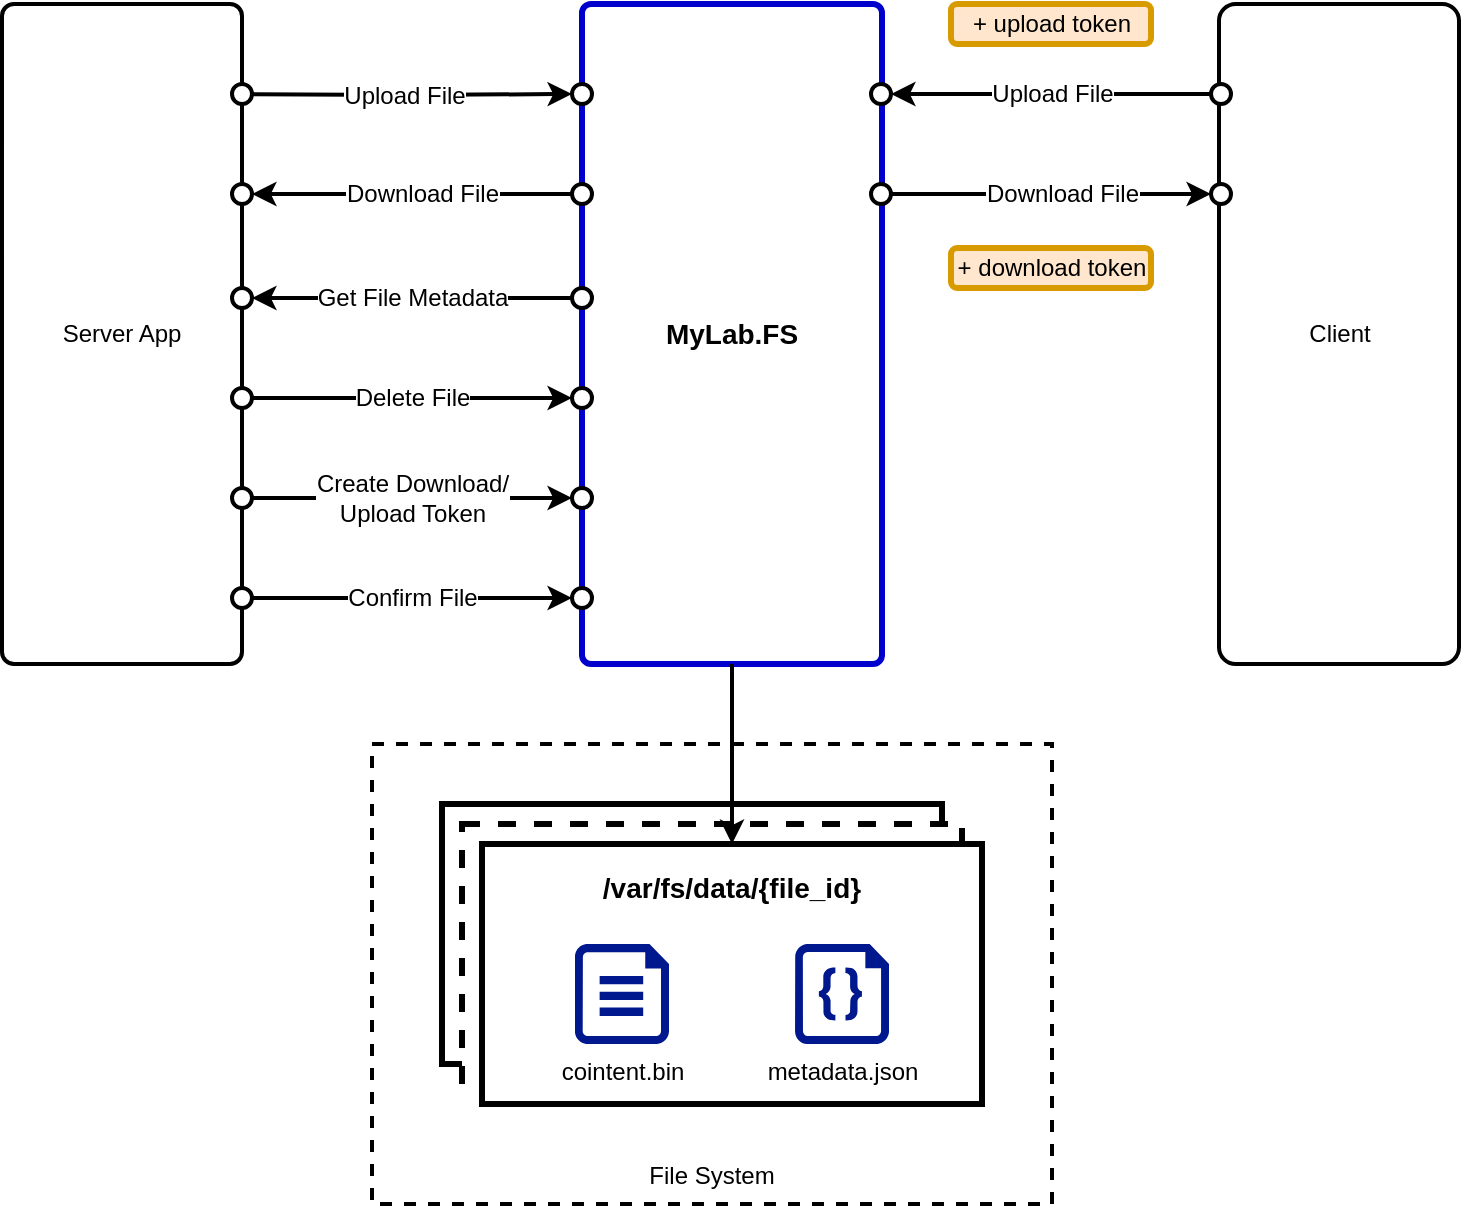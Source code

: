 <mxfile version="12.6.5" type="device" pages="5"><diagram id="QdC_XiEe2MH20toMPQ2y" name="inner"><mxGraphModel dx="1086" dy="966" grid="1" gridSize="10" guides="1" tooltips="1" connect="1" arrows="1" fold="1" page="1" pageScale="1" pageWidth="1100" pageHeight="850" math="0" shadow="0"><root><mxCell id="dWvp6WBwLY4gSBAE4-aI-0"/><mxCell id="dWvp6WBwLY4gSBAE4-aI-1" parent="dWvp6WBwLY4gSBAE4-aI-0"/><mxCell id="hmvciaZ9sUbPY-UsBPss-0" value="MyLab.FS" style="rounded=1;whiteSpace=wrap;html=1;strokeWidth=3;align=center;arcSize=3;verticalAlign=middle;strokeColor=#0000CC;fontStyle=1;fontSize=14;" parent="dWvp6WBwLY4gSBAE4-aI-1" vertex="1"><mxGeometry x="310" y="120" width="150" height="330" as="geometry"/></mxCell><mxCell id="hmvciaZ9sUbPY-UsBPss-1" value="File System" style="rounded=0;whiteSpace=wrap;html=1;dashed=1;strokeWidth=2;fillColor=#ffffff;align=center;verticalAlign=bottom;spacingBottom=5;" parent="dWvp6WBwLY4gSBAE4-aI-1" vertex="1"><mxGeometry x="205" y="490" width="340" height="230" as="geometry"/></mxCell><mxCell id="hmvciaZ9sUbPY-UsBPss-2" value="" style="ellipse;whiteSpace=wrap;html=1;aspect=fixed;strokeWidth=2;fillColor=#ffffff;align=center;" parent="dWvp6WBwLY4gSBAE4-aI-1" vertex="1"><mxGeometry x="305" y="160" width="10" height="10" as="geometry"/></mxCell><mxCell id="hmvciaZ9sUbPY-UsBPss-8" value="Server App" style="rounded=1;whiteSpace=wrap;html=1;strokeWidth=2;fillColor=#ffffff;align=center;arcSize=5;" parent="dWvp6WBwLY4gSBAE4-aI-1" vertex="1"><mxGeometry x="20" y="120" width="120" height="330" as="geometry"/></mxCell><mxCell id="hmvciaZ9sUbPY-UsBPss-11" value="Upload File" style="edgeStyle=orthogonalEdgeStyle;rounded=0;orthogonalLoop=1;jettySize=auto;html=1;exitX=1;exitY=0.5;exitDx=0;exitDy=0;entryX=0;entryY=0.5;entryDx=0;entryDy=0;strokeWidth=2;fontSize=12;" parent="dWvp6WBwLY4gSBAE4-aI-1" target="hmvciaZ9sUbPY-UsBPss-2" edge="1"><mxGeometry relative="1" as="geometry"><mxPoint x="135" y="165" as="sourcePoint"/><mxPoint x="295" y="165" as="targetPoint"/></mxGeometry></mxCell><mxCell id="hmvciaZ9sUbPY-UsBPss-9" value="" style="ellipse;whiteSpace=wrap;html=1;aspect=fixed;strokeWidth=2;fillColor=#ffffff;align=center;" parent="dWvp6WBwLY4gSBAE4-aI-1" vertex="1"><mxGeometry x="135" y="160" width="10" height="10" as="geometry"/></mxCell><mxCell id="hmvciaZ9sUbPY-UsBPss-22" style="edgeStyle=orthogonalEdgeStyle;rounded=0;orthogonalLoop=1;jettySize=auto;html=1;exitX=0;exitY=0.5;exitDx=0;exitDy=0;entryX=1;entryY=0.5;entryDx=0;entryDy=0;strokeWidth=2;" parent="dWvp6WBwLY4gSBAE4-aI-1" source="hmvciaZ9sUbPY-UsBPss-12" target="hmvciaZ9sUbPY-UsBPss-14" edge="1"><mxGeometry relative="1" as="geometry"/></mxCell><mxCell id="hmvciaZ9sUbPY-UsBPss-23" value="Download File" style="text;html=1;align=center;verticalAlign=middle;resizable=0;points=[];labelBackgroundColor=#ffffff;fontSize=12;" parent="hmvciaZ9sUbPY-UsBPss-22" vertex="1" connectable="0"><mxGeometry x="0.2" y="1" relative="1" as="geometry"><mxPoint x="21" y="-1" as="offset"/></mxGeometry></mxCell><mxCell id="hmvciaZ9sUbPY-UsBPss-12" value="" style="ellipse;whiteSpace=wrap;html=1;aspect=fixed;strokeWidth=2;fillColor=#ffffff;align=center;" parent="dWvp6WBwLY4gSBAE4-aI-1" vertex="1"><mxGeometry x="305" y="210" width="10" height="10" as="geometry"/></mxCell><mxCell id="hmvciaZ9sUbPY-UsBPss-14" value="" style="ellipse;whiteSpace=wrap;html=1;aspect=fixed;strokeWidth=2;fillColor=#ffffff;align=center;" parent="dWvp6WBwLY4gSBAE4-aI-1" vertex="1"><mxGeometry x="135" y="210" width="10" height="10" as="geometry"/></mxCell><mxCell id="hmvciaZ9sUbPY-UsBPss-24" value="Get File Metadata" style="edgeStyle=orthogonalEdgeStyle;rounded=0;orthogonalLoop=1;jettySize=auto;html=1;exitX=0;exitY=0.5;exitDx=0;exitDy=0;entryX=1;entryY=0.5;entryDx=0;entryDy=0;strokeWidth=2;fontSize=12;" parent="dWvp6WBwLY4gSBAE4-aI-1" source="hmvciaZ9sUbPY-UsBPss-18" target="hmvciaZ9sUbPY-UsBPss-19" edge="1"><mxGeometry relative="1" as="geometry"/></mxCell><mxCell id="hmvciaZ9sUbPY-UsBPss-18" value="" style="ellipse;whiteSpace=wrap;html=1;aspect=fixed;strokeWidth=2;fillColor=#ffffff;align=center;" parent="dWvp6WBwLY4gSBAE4-aI-1" vertex="1"><mxGeometry x="305" y="262" width="10" height="10" as="geometry"/></mxCell><mxCell id="hmvciaZ9sUbPY-UsBPss-19" value="" style="ellipse;whiteSpace=wrap;html=1;aspect=fixed;strokeWidth=2;fillColor=#ffffff;align=center;" parent="dWvp6WBwLY4gSBAE4-aI-1" vertex="1"><mxGeometry x="135" y="262" width="10" height="10" as="geometry"/></mxCell><mxCell id="hmvciaZ9sUbPY-UsBPss-20" value="" style="ellipse;whiteSpace=wrap;html=1;aspect=fixed;strokeWidth=2;fillColor=#ffffff;align=center;" parent="dWvp6WBwLY4gSBAE4-aI-1" vertex="1"><mxGeometry x="305" y="312" width="10" height="10" as="geometry"/></mxCell><mxCell id="hmvciaZ9sUbPY-UsBPss-25" value="Delete File" style="edgeStyle=orthogonalEdgeStyle;rounded=0;orthogonalLoop=1;jettySize=auto;html=1;exitX=1;exitY=0.5;exitDx=0;exitDy=0;strokeWidth=2;entryX=0;entryY=0.5;entryDx=0;entryDy=0;fontSize=12;" parent="dWvp6WBwLY4gSBAE4-aI-1" source="hmvciaZ9sUbPY-UsBPss-21" target="hmvciaZ9sUbPY-UsBPss-20" edge="1"><mxGeometry relative="1" as="geometry"><mxPoint x="260" y="350" as="targetPoint"/></mxGeometry></mxCell><mxCell id="hmvciaZ9sUbPY-UsBPss-21" value="" style="ellipse;whiteSpace=wrap;html=1;aspect=fixed;strokeWidth=2;fillColor=#ffffff;align=center;" parent="dWvp6WBwLY4gSBAE4-aI-1" vertex="1"><mxGeometry x="135" y="312" width="10" height="10" as="geometry"/></mxCell><mxCell id="hmvciaZ9sUbPY-UsBPss-26" value="Client" style="rounded=1;whiteSpace=wrap;html=1;strokeWidth=2;fillColor=#ffffff;align=center;arcSize=7;" parent="dWvp6WBwLY4gSBAE4-aI-1" vertex="1"><mxGeometry x="628.5" y="120" width="120" height="330" as="geometry"/></mxCell><mxCell id="hmvciaZ9sUbPY-UsBPss-34" value="" style="ellipse;whiteSpace=wrap;html=1;aspect=fixed;strokeWidth=2;fillColor=#ffffff;align=center;" parent="dWvp6WBwLY4gSBAE4-aI-1" vertex="1"><mxGeometry x="624.5" y="160" width="10" height="10" as="geometry"/></mxCell><mxCell id="hmvciaZ9sUbPY-UsBPss-35" value="Upload File" style="edgeStyle=orthogonalEdgeStyle;rounded=0;orthogonalLoop=1;jettySize=auto;html=1;entryX=0;entryY=0.5;entryDx=0;entryDy=0;strokeWidth=2;startArrow=classic;startFill=1;endArrow=none;endFill=0;exitX=1;exitY=0.5;exitDx=0;exitDy=0;fontSize=12;" parent="dWvp6WBwLY4gSBAE4-aI-1" source="hmvciaZ9sUbPY-UsBPss-36" target="hmvciaZ9sUbPY-UsBPss-34" edge="1"><mxGeometry relative="1" as="geometry"><mxPoint x="459.5" y="165" as="sourcePoint"/><mxPoint x="614.5" y="165" as="targetPoint"/></mxGeometry></mxCell><mxCell id="hmvciaZ9sUbPY-UsBPss-36" value="" style="ellipse;whiteSpace=wrap;html=1;aspect=fixed;strokeWidth=2;fillColor=#ffffff;align=center;" parent="dWvp6WBwLY4gSBAE4-aI-1" vertex="1"><mxGeometry x="454.5" y="160" width="10" height="10" as="geometry"/></mxCell><mxCell id="hmvciaZ9sUbPY-UsBPss-37" style="edgeStyle=orthogonalEdgeStyle;rounded=0;orthogonalLoop=1;jettySize=auto;html=1;exitX=0;exitY=0.5;exitDx=0;exitDy=0;entryX=1;entryY=0.5;entryDx=0;entryDy=0;strokeWidth=2;startArrow=classic;startFill=1;endArrow=none;endFill=0;" parent="dWvp6WBwLY4gSBAE4-aI-1" source="hmvciaZ9sUbPY-UsBPss-39" target="hmvciaZ9sUbPY-UsBPss-40" edge="1"><mxGeometry relative="1" as="geometry"/></mxCell><mxCell id="hmvciaZ9sUbPY-UsBPss-38" value="Download File" style="text;html=1;align=center;verticalAlign=middle;resizable=0;points=[];labelBackgroundColor=#ffffff;fontSize=12;" parent="hmvciaZ9sUbPY-UsBPss-37" vertex="1" connectable="0"><mxGeometry x="0.2" y="1" relative="1" as="geometry"><mxPoint x="21" y="-1" as="offset"/></mxGeometry></mxCell><mxCell id="hmvciaZ9sUbPY-UsBPss-39" value="" style="ellipse;whiteSpace=wrap;html=1;aspect=fixed;strokeWidth=2;fillColor=#ffffff;align=center;" parent="dWvp6WBwLY4gSBAE4-aI-1" vertex="1"><mxGeometry x="624.5" y="210" width="10" height="10" as="geometry"/></mxCell><mxCell id="hmvciaZ9sUbPY-UsBPss-40" value="" style="ellipse;whiteSpace=wrap;html=1;aspect=fixed;strokeWidth=2;fillColor=#ffffff;align=center;" parent="dWvp6WBwLY4gSBAE4-aI-1" vertex="1"><mxGeometry x="454.5" y="210" width="10" height="10" as="geometry"/></mxCell><mxCell id="jm3IVR7U3IkPrJTwtfpn-0" value="+ upload token" style="rounded=1;whiteSpace=wrap;html=1;fillColor=#ffe6cc;strokeColor=#d79b00;strokeWidth=3;" parent="dWvp6WBwLY4gSBAE4-aI-1" vertex="1"><mxGeometry x="494.5" y="120" width="100" height="20" as="geometry"/></mxCell><mxCell id="jm3IVR7U3IkPrJTwtfpn-1" value="+ download token" style="rounded=1;whiteSpace=wrap;html=1;fillColor=#ffe6cc;strokeColor=#d79b00;strokeWidth=3;" parent="dWvp6WBwLY4gSBAE4-aI-1" vertex="1"><mxGeometry x="494.5" y="242" width="100" height="20" as="geometry"/></mxCell><mxCell id="jm3IVR7U3IkPrJTwtfpn-3" value="" style="ellipse;whiteSpace=wrap;html=1;aspect=fixed;strokeWidth=2;fillColor=#ffffff;align=center;" parent="dWvp6WBwLY4gSBAE4-aI-1" vertex="1"><mxGeometry x="305" y="362" width="10" height="10" as="geometry"/></mxCell><mxCell id="jm3IVR7U3IkPrJTwtfpn-4" value="Create Download/&lt;br style=&quot;font-size: 12px;&quot;&gt;Upload Token" style="edgeStyle=orthogonalEdgeStyle;rounded=0;orthogonalLoop=1;jettySize=auto;html=1;exitX=1;exitY=0.5;exitDx=0;exitDy=0;strokeWidth=2;entryX=0;entryY=0.5;entryDx=0;entryDy=0;fontSize=12;" parent="dWvp6WBwLY4gSBAE4-aI-1" source="jm3IVR7U3IkPrJTwtfpn-5" target="jm3IVR7U3IkPrJTwtfpn-3" edge="1"><mxGeometry relative="1" as="geometry"><mxPoint x="260" y="400" as="targetPoint"/></mxGeometry></mxCell><mxCell id="jm3IVR7U3IkPrJTwtfpn-5" value="" style="ellipse;whiteSpace=wrap;html=1;aspect=fixed;strokeWidth=2;fillColor=#ffffff;align=center;" parent="dWvp6WBwLY4gSBAE4-aI-1" vertex="1"><mxGeometry x="135" y="362" width="10" height="10" as="geometry"/></mxCell><mxCell id="jm3IVR7U3IkPrJTwtfpn-34" value="" style="rounded=0;whiteSpace=wrap;html=1;strokeWidth=3;fillColor=#ffffff;fontSize=14;align=center;verticalAlign=top;spacingTop=7;fontStyle=1" parent="dWvp6WBwLY4gSBAE4-aI-1" vertex="1"><mxGeometry x="240" y="520" width="250" height="130" as="geometry"/></mxCell><mxCell id="jm3IVR7U3IkPrJTwtfpn-35" value="" style="rounded=0;whiteSpace=wrap;html=1;strokeWidth=3;fillColor=#ffffff;fontSize=14;align=center;verticalAlign=top;spacingTop=7;fontStyle=1;dashed=1;" parent="dWvp6WBwLY4gSBAE4-aI-1" vertex="1"><mxGeometry x="250" y="530" width="250" height="130" as="geometry"/></mxCell><mxCell id="jm3IVR7U3IkPrJTwtfpn-32" value="/var/fs/data/{file_id}" style="rounded=0;whiteSpace=wrap;html=1;strokeWidth=3;fillColor=#ffffff;fontSize=14;align=center;verticalAlign=top;spacingTop=7;fontStyle=1" parent="dWvp6WBwLY4gSBAE4-aI-1" vertex="1"><mxGeometry x="260" y="540" width="250" height="130" as="geometry"/></mxCell><mxCell id="jm3IVR7U3IkPrJTwtfpn-8" value="cointent.bin" style="aspect=fixed;pointerEvents=1;shadow=0;dashed=0;html=1;strokeColor=none;labelPosition=center;verticalLabelPosition=bottom;verticalAlign=top;align=center;fillColor=#00188D;shape=mxgraph.azure.file;fontSize=12;" parent="dWvp6WBwLY4gSBAE4-aI-1" vertex="1"><mxGeometry x="306.5" y="590" width="47" height="50" as="geometry"/></mxCell><mxCell id="jm3IVR7U3IkPrJTwtfpn-9" value="metadata.json" style="aspect=fixed;pointerEvents=1;shadow=0;dashed=0;html=1;strokeColor=none;labelPosition=center;verticalLabelPosition=bottom;verticalAlign=top;align=center;fillColor=#00188D;shape=mxgraph.azure.code_file;fontSize=12;" parent="dWvp6WBwLY4gSBAE4-aI-1" vertex="1"><mxGeometry x="416.5" y="590" width="47" height="50" as="geometry"/></mxCell><mxCell id="jm3IVR7U3IkPrJTwtfpn-33" style="edgeStyle=orthogonalEdgeStyle;rounded=0;orthogonalLoop=1;jettySize=auto;html=1;entryX=0.5;entryY=0;entryDx=0;entryDy=0;startArrow=none;startFill=0;endArrow=classic;endFill=1;strokeWidth=2;fontSize=14;" parent="dWvp6WBwLY4gSBAE4-aI-1" source="hmvciaZ9sUbPY-UsBPss-0" target="jm3IVR7U3IkPrJTwtfpn-32" edge="1"><mxGeometry relative="1" as="geometry"/></mxCell><mxCell id="3II9iLIUP7j08G0LpffX-0" value="" style="ellipse;whiteSpace=wrap;html=1;aspect=fixed;strokeWidth=2;fillColor=#ffffff;align=center;" parent="dWvp6WBwLY4gSBAE4-aI-1" vertex="1"><mxGeometry x="305" y="412" width="10" height="10" as="geometry"/></mxCell><mxCell id="3II9iLIUP7j08G0LpffX-1" value="Confirm File" style="edgeStyle=orthogonalEdgeStyle;rounded=0;orthogonalLoop=1;jettySize=auto;html=1;exitX=1;exitY=0.5;exitDx=0;exitDy=0;strokeWidth=2;entryX=0;entryY=0.5;entryDx=0;entryDy=0;fontSize=12;" parent="dWvp6WBwLY4gSBAE4-aI-1" source="3II9iLIUP7j08G0LpffX-2" target="3II9iLIUP7j08G0LpffX-0" edge="1"><mxGeometry relative="1" as="geometry"><mxPoint x="260" y="450" as="targetPoint"/></mxGeometry></mxCell><mxCell id="3II9iLIUP7j08G0LpffX-2" value="" style="ellipse;whiteSpace=wrap;html=1;aspect=fixed;strokeWidth=2;fillColor=#ffffff;align=center;" parent="dWvp6WBwLY4gSBAE4-aI-1" vertex="1"><mxGeometry x="135" y="412" width="10" height="10" as="geometry"/></mxCell></root></mxGraphModel></diagram><diagram id="GDLJwe7BJXJIFO2OhXIC" name="trusted-uploading"><mxGraphModel dx="1086" dy="966" grid="1" gridSize="10" guides="1" tooltips="1" connect="1" arrows="1" fold="1" page="1" pageScale="1" pageWidth="1100" pageHeight="850" math="0" shadow="0"><root><mxCell id="Krs0Z-hT2quKC47OXAPl-0"/><mxCell id="Krs0Z-hT2quKC47OXAPl-1" parent="Krs0Z-hT2quKC47OXAPl-0"/><mxCell id="mwY04DBrDwxL0-_cpQhD-4" value="" style="rounded=0;whiteSpace=wrap;html=1;strokeWidth=2;fontSize=12;align=center;" parent="Krs0Z-hT2quKC47OXAPl-1" vertex="1"><mxGeometry x="210" y="32" width="260" height="1598" as="geometry"/></mxCell><mxCell id="mwY04DBrDwxL0-_cpQhD-5" value="&lt;b&gt;MyLab.FS&lt;/b&gt;" style="rounded=0;whiteSpace=wrap;html=1;strokeWidth=2;fontSize=12;align=center;" parent="Krs0Z-hT2quKC47OXAPl-1" vertex="1"><mxGeometry x="210" y="2" width="260" height="30" as="geometry"/></mxCell><mxCell id="mwY04DBrDwxL0-_cpQhD-8" value="" style="rounded=0;whiteSpace=wrap;html=1;strokeWidth=2;fontSize=12;align=center;" parent="Krs0Z-hT2quKC47OXAPl-1" vertex="1"><mxGeometry x="470" y="32" width="380" height="1598" as="geometry"/></mxCell><mxCell id="mwY04DBrDwxL0-_cpQhD-9" value="&lt;b&gt;Server App&lt;/b&gt;" style="rounded=0;whiteSpace=wrap;html=1;strokeWidth=2;fontSize=12;align=center;" parent="Krs0Z-hT2quKC47OXAPl-1" vertex="1"><mxGeometry x="470" y="2" width="380" height="30" as="geometry"/></mxCell><mxCell id="wFLcmgOnmPK2H8oNrD0S-7" value="" style="edgeStyle=orthogonalEdgeStyle;rounded=0;orthogonalLoop=1;jettySize=auto;html=1;entryX=0.5;entryY=0;entryDx=0;entryDy=0;startArrow=none;startFill=0;endArrow=classic;endFill=1;strokeWidth=1;fontSize=12;" parent="Krs0Z-hT2quKC47OXAPl-1" source="mwY04DBrDwxL0-_cpQhD-10" target="wFLcmgOnmPK2H8oNrD0S-0" edge="1"><mxGeometry relative="1" as="geometry"/></mxCell><mxCell id="mwY04DBrDwxL0-_cpQhD-10" value="Start uploading" style="ellipse;html=1;aspect=fixed;strokeColor=#82b366;strokeWidth=2;fillColor=#d5e8d4;fontSize=12;align=right;labelPosition=left;verticalLabelPosition=middle;verticalAlign=middle;whiteSpace=wrap;spacingRight=10;" parent="Krs0Z-hT2quKC47OXAPl-1" vertex="1"><mxGeometry x="585" y="42" width="30" height="30" as="geometry"/></mxCell><mxCell id="wFLcmgOnmPK2H8oNrD0S-2" style="edgeStyle=orthogonalEdgeStyle;rounded=0;orthogonalLoop=1;jettySize=auto;html=1;entryX=1;entryY=0.5;entryDx=0;entryDy=0;startArrow=none;startFill=0;endArrow=classic;endFill=1;strokeWidth=1;fontSize=12;" parent="Krs0Z-hT2quKC47OXAPl-1" source="wFLcmgOnmPK2H8oNrD0S-0" target="wFLcmgOnmPK2H8oNrD0S-8" edge="1"><mxGeometry relative="1" as="geometry"><mxPoint x="350" y="132" as="targetPoint"/></mxGeometry></mxCell><mxCell id="wFLcmgOnmPK2H8oNrD0S-0" value="Request upload-token" style="rounded=1;whiteSpace=wrap;html=1;strokeWidth=1;fontSize=12;align=center;" parent="Krs0Z-hT2quKC47OXAPl-1" vertex="1"><mxGeometry x="520" y="102" width="160" height="40" as="geometry"/></mxCell><mxCell id="wFLcmgOnmPK2H8oNrD0S-12" value="" style="edgeStyle=orthogonalEdgeStyle;rounded=0;orthogonalLoop=1;jettySize=auto;html=1;startArrow=none;startFill=0;endArrow=classic;endFill=1;strokeWidth=1;fontSize=12;" parent="Krs0Z-hT2quKC47OXAPl-1" source="wFLcmgOnmPK2H8oNrD0S-8" target="wFLcmgOnmPK2H8oNrD0S-11" edge="1"><mxGeometry relative="1" as="geometry"/></mxCell><mxCell id="wFLcmgOnmPK2H8oNrD0S-8" value="Generate new file ID" style="rounded=1;whiteSpace=wrap;html=1;strokeWidth=1;fontSize=12;align=center;" parent="Krs0Z-hT2quKC47OXAPl-1" vertex="1"><mxGeometry x="255" y="102" width="160" height="40" as="geometry"/></mxCell><mxCell id="wFLcmgOnmPK2H8oNrD0S-11" value="Create upload-token" style="rounded=1;whiteSpace=wrap;html=1;strokeWidth=1;fontSize=12;align=center;" parent="Krs0Z-hT2quKC47OXAPl-1" vertex="1"><mxGeometry x="255" y="172" width="160" height="40" as="geometry"/></mxCell><mxCell id="wFLcmgOnmPK2H8oNrD0S-16" style="edgeStyle=orthogonalEdgeStyle;rounded=0;orthogonalLoop=1;jettySize=auto;html=1;entryX=0;entryY=0.5;entryDx=0;entryDy=0;startArrow=none;startFill=0;endArrow=classic;endFill=1;strokeWidth=1;fontSize=12;dashed=1;exitX=0.5;exitY=0;exitDx=0;exitDy=0;exitPerimeter=0;" parent="Krs0Z-hT2quKC47OXAPl-1" source="UjgRNtAAEKLgSEc3gzO5-1" target="wFLcmgOnmPK2H8oNrD0S-11" edge="1"><mxGeometry relative="1" as="geometry"><mxPoint x="200" y="192.5" as="sourcePoint"/></mxGeometry></mxCell><mxCell id="wFLcmgOnmPK2H8oNrD0S-25" style="edgeStyle=orthogonalEdgeStyle;rounded=0;orthogonalLoop=1;jettySize=auto;html=1;entryX=0.5;entryY=0;entryDx=0;entryDy=0;startArrow=none;startFill=0;endArrow=classic;endFill=1;strokeWidth=1;fontSize=12;exitX=0.5;exitY=1;exitDx=0;exitDy=0;" parent="Krs0Z-hT2quKC47OXAPl-1" source="wFLcmgOnmPK2H8oNrD0S-17" target="wtwe_HDzpLq-CLmPIxHx-4" edge="1"><mxGeometry relative="1" as="geometry"/></mxCell><mxCell id="wFLcmgOnmPK2H8oNrD0S-17" value="Upload next file chunk&lt;br&gt;&lt;i&gt;+ upload-token&lt;/i&gt;" style="rounded=1;whiteSpace=wrap;html=1;strokeWidth=1;fontSize=12;align=center;" parent="Krs0Z-hT2quKC47OXAPl-1" vertex="1"><mxGeometry x="510" y="252" width="160" height="40" as="geometry"/></mxCell><mxCell id="wFLcmgOnmPK2H8oNrD0S-22" style="edgeStyle=orthogonalEdgeStyle;rounded=0;orthogonalLoop=1;jettySize=auto;html=1;entryX=0.5;entryY=0;entryDx=0;entryDy=0;startArrow=none;startFill=0;endArrow=classic;endFill=1;strokeWidth=1;fontSize=12;exitX=0.5;exitY=1;exitDx=0;exitDy=0;" parent="Krs0Z-hT2quKC47OXAPl-1" source="wFLcmgOnmPK2H8oNrD0S-11" target="wFLcmgOnmPK2H8oNrD0S-17" edge="1"><mxGeometry relative="1" as="geometry"><mxPoint x="350" y="259.5" as="sourcePoint"/></mxGeometry></mxCell><mxCell id="wFLcmgOnmPK2H8oNrD0S-27" style="edgeStyle=orthogonalEdgeStyle;rounded=0;orthogonalLoop=1;jettySize=auto;html=1;entryX=0;entryY=0.5;entryDx=0;entryDy=0;startArrow=none;startFill=0;endArrow=classic;endFill=1;strokeWidth=1;fontSize=12;" parent="Krs0Z-hT2quKC47OXAPl-1" source="wFLcmgOnmPK2H8oNrD0S-24" target="wFLcmgOnmPK2H8oNrD0S-26" edge="1"><mxGeometry relative="1" as="geometry"/></mxCell><mxCell id="wFLcmgOnmPK2H8oNrD0S-24" value="Append next chunk" style="rounded=1;whiteSpace=wrap;html=1;strokeWidth=1;fontSize=12;align=center;" parent="Krs0Z-hT2quKC47OXAPl-1" vertex="1"><mxGeometry x="252.5" y="537.5" width="160" height="40" as="geometry"/></mxCell><mxCell id="wFLcmgOnmPK2H8oNrD0S-30" value="Yes" style="edgeStyle=orthogonalEdgeStyle;rounded=0;orthogonalLoop=1;jettySize=auto;html=1;entryX=1;entryY=0.5;entryDx=0;entryDy=0;startArrow=none;startFill=0;endArrow=classic;endFill=1;strokeWidth=1;fontSize=12;exitX=1;exitY=0.5;exitDx=0;exitDy=0;" parent="Krs0Z-hT2quKC47OXAPl-1" source="wFLcmgOnmPK2H8oNrD0S-26" target="wFLcmgOnmPK2H8oNrD0S-17" edge="1"><mxGeometry relative="1" as="geometry"><Array as="points"><mxPoint x="710" y="558"/><mxPoint x="710" y="272"/></Array></mxGeometry></mxCell><mxCell id="wFLcmgOnmPK2H8oNrD0S-32" value="No" style="edgeStyle=orthogonalEdgeStyle;rounded=0;orthogonalLoop=1;jettySize=auto;html=1;entryX=0.5;entryY=0;entryDx=0;entryDy=0;startArrow=none;startFill=0;endArrow=classic;endFill=1;strokeWidth=1;fontSize=12;" parent="Krs0Z-hT2quKC47OXAPl-1" source="wFLcmgOnmPK2H8oNrD0S-26" target="wFLcmgOnmPK2H8oNrD0S-31" edge="1"><mxGeometry relative="1" as="geometry"/></mxCell><mxCell id="wFLcmgOnmPK2H8oNrD0S-26" value="&lt;span style=&quot;white-space: normal ; background-color: rgb(255 , 255 , 255)&quot;&gt;Has next chunk?&lt;/span&gt;" style="shape=mxgraph.bpmn.shape;html=1;verticalLabelPosition=top;labelBackgroundColor=#ffffff;verticalAlign=bottom;align=center;perimeter=rhombusPerimeter;background=gateway;outlineConnect=0;outline=none;symbol=exclusiveGw;strokeWidth=2;fontSize=12;labelPosition=center;whiteSpace=wrap;" parent="Krs0Z-hT2quKC47OXAPl-1" vertex="1"><mxGeometry x="565" y="532.5" width="50" height="50" as="geometry"/></mxCell><mxCell id="wFLcmgOnmPK2H8oNrD0S-34" style="edgeStyle=orthogonalEdgeStyle;rounded=0;orthogonalLoop=1;jettySize=auto;html=1;entryX=0.5;entryY=0;entryDx=0;entryDy=0;startArrow=none;startFill=0;endArrow=classic;endFill=1;strokeWidth=1;fontSize=12;" parent="Krs0Z-hT2quKC47OXAPl-1" source="wFLcmgOnmPK2H8oNrD0S-31" target="wtwe_HDzpLq-CLmPIxHx-10" edge="1"><mxGeometry relative="1" as="geometry"/></mxCell><mxCell id="wFLcmgOnmPK2H8oNrD0S-31" value="Init upload completion&lt;br&gt;&lt;i&gt;+ upload-token&lt;/i&gt;" style="rounded=1;whiteSpace=wrap;html=1;strokeWidth=1;fontSize=12;align=center;" parent="Krs0Z-hT2quKC47OXAPl-1" vertex="1"><mxGeometry x="510" y="617.5" width="160" height="40" as="geometry"/></mxCell><mxCell id="wFLcmgOnmPK2H8oNrD0S-36" value="" style="edgeStyle=orthogonalEdgeStyle;rounded=0;orthogonalLoop=1;jettySize=auto;html=1;startArrow=none;startFill=0;endArrow=classic;endFill=1;strokeWidth=1;fontSize=12;entryX=0.5;entryY=0;entryDx=0;entryDy=0;exitX=0.5;exitY=1;exitDx=0;exitDy=0;" parent="Krs0Z-hT2quKC47OXAPl-1" source="wFLcmgOnmPK2H8oNrD0S-33" target="wFLcmgOnmPK2H8oNrD0S-62" edge="1"><mxGeometry relative="1" as="geometry"><mxPoint x="340" y="1004.5" as="sourcePoint"/></mxGeometry></mxCell><mxCell id="wFLcmgOnmPK2H8oNrD0S-74" style="edgeStyle=orthogonalEdgeStyle;rounded=0;orthogonalLoop=1;jettySize=auto;html=1;entryX=0.5;entryY=0;entryDx=0;entryDy=0;entryPerimeter=0;startArrow=none;startFill=0;endArrow=classic;endFill=1;strokeWidth=1;fontSize=12;dashed=1;exitX=0;exitY=0.5;exitDx=0;exitDy=0;" parent="Krs0Z-hT2quKC47OXAPl-1" source="wFLcmgOnmPK2H8oNrD0S-33" target="wFLcmgOnmPK2H8oNrD0S-55" edge="1"><mxGeometry relative="1" as="geometry"><mxPoint x="260" y="984.5" as="sourcePoint"/></mxGeometry></mxCell><mxCell id="wFLcmgOnmPK2H8oNrD0S-33" value="Save file metadata" style="rounded=1;whiteSpace=wrap;html=1;strokeWidth=1;fontSize=12;align=center;" parent="Krs0Z-hT2quKC47OXAPl-1" vertex="1"><mxGeometry x="260" y="970" width="160" height="40" as="geometry"/></mxCell><mxCell id="wFLcmgOnmPK2H8oNrD0S-53" value="" style="edgeStyle=orthogonalEdgeStyle;rounded=0;orthogonalLoop=1;jettySize=auto;html=1;startArrow=none;startFill=0;endArrow=classic;endFill=1;strokeWidth=1;fontSize=12;" parent="Krs0Z-hT2quKC47OXAPl-1" source="wFLcmgOnmPK2H8oNrD0S-35" target="wFLcmgOnmPK2H8oNrD0S-52" edge="1"><mxGeometry relative="1" as="geometry"/></mxCell><mxCell id="wFLcmgOnmPK2H8oNrD0S-35" value="Create document-token" style="rounded=1;whiteSpace=wrap;html=1;strokeWidth=1;fontSize=12;align=center;" parent="Krs0Z-hT2quKC47OXAPl-1" vertex="1"><mxGeometry x="260" y="1092" width="160" height="40" as="geometry"/></mxCell><mxCell id="wFLcmgOnmPK2H8oNrD0S-70" style="edgeStyle=orthogonalEdgeStyle;rounded=0;orthogonalLoop=1;jettySize=auto;html=1;entryX=0;entryY=0.5;entryDx=0;entryDy=0;startArrow=none;startFill=0;endArrow=classic;endFill=1;strokeWidth=1;fontSize=12;" parent="Krs0Z-hT2quKC47OXAPl-1" source="wFLcmgOnmPK2H8oNrD0S-52" target="wFLcmgOnmPK2H8oNrD0S-69" edge="1"><mxGeometry relative="1" as="geometry"/></mxCell><mxCell id="wFLcmgOnmPK2H8oNrD0S-52" value="Create uploading result" style="rounded=1;whiteSpace=wrap;html=1;strokeWidth=1;fontSize=12;align=center;" parent="Krs0Z-hT2quKC47OXAPl-1" vertex="1"><mxGeometry x="260" y="1189.5" width="160" height="40" as="geometry"/></mxCell><mxCell id="wFLcmgOnmPK2H8oNrD0S-49" style="edgeStyle=orthogonalEdgeStyle;rounded=0;orthogonalLoop=1;jettySize=auto;html=1;startArrow=none;startFill=0;endArrow=classic;endFill=1;strokeWidth=1;fontSize=12;dashed=1;exitX=0.5;exitY=1;exitDx=0;exitDy=0;exitPerimeter=0;" parent="Krs0Z-hT2quKC47OXAPl-1" source="wFLcmgOnmPK2H8oNrD0S-39" edge="1"><mxGeometry relative="1" as="geometry"><mxPoint x="590" y="320" as="targetPoint"/><Array as="points"><mxPoint x="795" y="320"/></Array></mxGeometry></mxCell><mxCell id="wFLcmgOnmPK2H8oNrD0S-60" style="edgeStyle=orthogonalEdgeStyle;rounded=0;orthogonalLoop=1;jettySize=auto;html=1;entryX=1;entryY=0.5;entryDx=0;entryDy=0;dashed=1;startArrow=none;startFill=0;endArrow=classic;endFill=1;strokeWidth=1;fontSize=12;exitX=0.5;exitY=1;exitDx=0;exitDy=0;exitPerimeter=0;" parent="Krs0Z-hT2quKC47OXAPl-1" source="wFLcmgOnmPK2H8oNrD0S-39" target="wFLcmgOnmPK2H8oNrD0S-31" edge="1"><mxGeometry relative="1" as="geometry"/></mxCell><mxCell id="wFLcmgOnmPK2H8oNrD0S-39" value="Upload Token" style="whiteSpace=wrap;html=1;shape=mxgraph.basic.document;strokeWidth=2;fontSize=12;align=center;fillColor=#f5f5f5;strokeColor=#666666;fontColor=#333333;" parent="Krs0Z-hT2quKC47OXAPl-1" vertex="1"><mxGeometry x="760" y="252" width="70" height="50" as="geometry"/></mxCell><mxCell id="wFLcmgOnmPK2H8oNrD0S-54" style="edgeStyle=orthogonalEdgeStyle;rounded=0;orthogonalLoop=1;jettySize=auto;html=1;entryX=0;entryY=0.25;entryDx=0;entryDy=0;startArrow=none;startFill=0;endArrow=classic;endFill=1;strokeWidth=1;fontSize=12;dashed=1;exitX=0.5;exitY=1;exitDx=0;exitDy=0;exitPerimeter=0;" parent="Krs0Z-hT2quKC47OXAPl-1" source="wFLcmgOnmPK2H8oNrD0S-50" target="wFLcmgOnmPK2H8oNrD0S-52" edge="1"><mxGeometry relative="1" as="geometry"><Array as="points"><mxPoint x="145" y="1200"/></Array></mxGeometry></mxCell><mxCell id="wFLcmgOnmPK2H8oNrD0S-57" style="edgeStyle=orthogonalEdgeStyle;rounded=0;orthogonalLoop=1;jettySize=auto;html=1;entryX=0;entryY=0.75;entryDx=0;entryDy=0;dashed=1;startArrow=classic;startFill=1;endArrow=none;endFill=0;strokeWidth=1;fontSize=12;exitX=0.5;exitY=0;exitDx=0;exitDy=0;exitPerimeter=0;" parent="Krs0Z-hT2quKC47OXAPl-1" source="wFLcmgOnmPK2H8oNrD0S-50" target="wFLcmgOnmPK2H8oNrD0S-35" edge="1"><mxGeometry relative="1" as="geometry"><Array as="points"><mxPoint x="145" y="1122"/></Array></mxGeometry></mxCell><mxCell id="wFLcmgOnmPK2H8oNrD0S-50" value="File token" style="whiteSpace=wrap;html=1;shape=mxgraph.basic.document;strokeWidth=2;fontSize=12;align=center;fillColor=#f5f5f5;strokeColor=#666666;fontColor=#333333;" parent="Krs0Z-hT2quKC47OXAPl-1" vertex="1"><mxGeometry x="110" y="1138.5" width="70" height="50" as="geometry"/></mxCell><mxCell id="wFLcmgOnmPK2H8oNrD0S-56" style="edgeStyle=orthogonalEdgeStyle;rounded=0;orthogonalLoop=1;jettySize=auto;html=1;entryX=0;entryY=0.75;entryDx=0;entryDy=0;startArrow=none;startFill=0;endArrow=classic;endFill=1;strokeWidth=1;fontSize=12;dashed=1;exitX=0.5;exitY=1;exitDx=0;exitDy=0;exitPerimeter=0;" parent="Krs0Z-hT2quKC47OXAPl-1" source="wFLcmgOnmPK2H8oNrD0S-55" target="wFLcmgOnmPK2H8oNrD0S-52" edge="1"><mxGeometry relative="1" as="geometry"/></mxCell><mxCell id="wFLcmgOnmPK2H8oNrD0S-55" value="File metadata" style="whiteSpace=wrap;html=1;shape=mxgraph.basic.document;strokeWidth=2;fontSize=12;align=center;fillColor=#f5f5f5;strokeColor=#666666;fontColor=#333333;" parent="Krs0Z-hT2quKC47OXAPl-1" vertex="1"><mxGeometry x="10" y="1132" width="70" height="50" as="geometry"/></mxCell><mxCell id="wFLcmgOnmPK2H8oNrD0S-58" style="edgeStyle=orthogonalEdgeStyle;rounded=0;orthogonalLoop=1;jettySize=auto;html=1;startArrow=classic;startFill=1;endArrow=none;endFill=0;strokeWidth=1;fontSize=12;dashed=1;exitX=0.5;exitY=0;exitDx=0;exitDy=0;exitPerimeter=0;" parent="Krs0Z-hT2quKC47OXAPl-1" source="wFLcmgOnmPK2H8oNrD0S-39" edge="1"><mxGeometry relative="1" as="geometry"><mxPoint x="591" y="229" as="targetPoint"/><mxPoint x="761" y="229" as="sourcePoint"/><Array as="points"><mxPoint x="795" y="229"/></Array></mxGeometry></mxCell><mxCell id="wFLcmgOnmPK2H8oNrD0S-64" style="edgeStyle=orthogonalEdgeStyle;rounded=0;orthogonalLoop=1;jettySize=auto;html=1;entryX=0.5;entryY=0;entryDx=0;entryDy=0;startArrow=none;startFill=0;endArrow=classic;endFill=1;strokeWidth=1;fontSize=12;" parent="Krs0Z-hT2quKC47OXAPl-1" source="wFLcmgOnmPK2H8oNrD0S-62" target="wFLcmgOnmPK2H8oNrD0S-35" edge="1"><mxGeometry relative="1" as="geometry"/></mxCell><mxCell id="wFLcmgOnmPK2H8oNrD0S-62" value="File uploaded completely" style="ellipse;html=1;aspect=fixed;strokeColor=#d6b656;strokeWidth=2;fillColor=#fff2cc;fontSize=12;align=right;labelPosition=left;verticalLabelPosition=middle;verticalAlign=middle;whiteSpace=wrap;spacingRight=10;" parent="Krs0Z-hT2quKC47OXAPl-1" vertex="1"><mxGeometry x="325" y="1032" width="30" height="30" as="geometry"/></mxCell><mxCell id="gsop4n8W2v_Vn8dJdDDQ-2" style="edgeStyle=orthogonalEdgeStyle;rounded=0;orthogonalLoop=1;jettySize=auto;html=1;entryX=0.5;entryY=0;entryDx=0;entryDy=0;" parent="Krs0Z-hT2quKC47OXAPl-1" source="wFLcmgOnmPK2H8oNrD0S-69" target="gsop4n8W2v_Vn8dJdDDQ-0" edge="1"><mxGeometry relative="1" as="geometry"/></mxCell><mxCell id="wFLcmgOnmPK2H8oNrD0S-69" value="The uploaded file &lt;br&gt;properties was recived" style="ellipse;html=1;aspect=fixed;strokeColor=#d6b656;strokeWidth=2;fillColor=#fff2cc;fontSize=12;align=center;labelPosition=center;verticalLabelPosition=top;verticalAlign=bottom;spacingRight=10;" parent="Krs0Z-hT2quKC47OXAPl-1" vertex="1"><mxGeometry x="585" y="1194.5" width="30" height="30" as="geometry"/></mxCell><mxCell id="UjgRNtAAEKLgSEc3gzO5-0" style="edgeStyle=orthogonalEdgeStyle;rounded=0;orthogonalLoop=1;jettySize=auto;html=1;entryX=0;entryY=0.25;entryDx=0;entryDy=0;startArrow=none;startFill=0;endArrow=classic;endFill=1;strokeWidth=1;fontSize=12;dashed=1;" parent="Krs0Z-hT2quKC47OXAPl-1" source="UjgRNtAAEKLgSEc3gzO5-1" target="wFLcmgOnmPK2H8oNrD0S-35" edge="1"><mxGeometry relative="1" as="geometry"><mxPoint x="282.5" y="930" as="targetPoint"/><mxPoint x="145" y="550" as="sourcePoint"/><Array as="points"><mxPoint x="145" y="1102"/></Array></mxGeometry></mxCell><mxCell id="wtwe_HDzpLq-CLmPIxHx-13" style="edgeStyle=orthogonalEdgeStyle;rounded=0;orthogonalLoop=1;jettySize=auto;html=1;entryX=0;entryY=0.5;entryDx=0;entryDy=0;dashed=1;" parent="Krs0Z-hT2quKC47OXAPl-1" source="UjgRNtAAEKLgSEc3gzO5-1" target="wtwe_HDzpLq-CLmPIxHx-4" edge="1"><mxGeometry relative="1" as="geometry"/></mxCell><mxCell id="wtwe_HDzpLq-CLmPIxHx-14" style="edgeStyle=orthogonalEdgeStyle;rounded=0;orthogonalLoop=1;jettySize=auto;html=1;entryX=0;entryY=0.5;entryDx=0;entryDy=0;dashed=1;" parent="Krs0Z-hT2quKC47OXAPl-1" source="UjgRNtAAEKLgSEc3gzO5-1" target="wtwe_HDzpLq-CLmPIxHx-10" edge="1"><mxGeometry relative="1" as="geometry"><Array as="points"><mxPoint x="145" y="677"/></Array></mxGeometry></mxCell><mxCell id="UjgRNtAAEKLgSEc3gzO5-1" value="Token &lt;br&gt;Secret" style="whiteSpace=wrap;html=1;shape=mxgraph.basic.document;strokeWidth=2;fontSize=12;align=center;fillColor=#f5f5f5;strokeColor=#666666;fontColor=#333333;" parent="Krs0Z-hT2quKC47OXAPl-1" vertex="1"><mxGeometry x="110" y="334" width="70" height="50" as="geometry"/></mxCell><mxCell id="By8V7BTRRZ4abtyInD01-0" value="&lt;span style=&quot;&quot;&gt;The file uploaded successfully&lt;/span&gt;" style="shape=mxgraph.bpmn.shape;html=1;verticalLabelPosition=bottom;labelBackgroundColor=none;verticalAlign=top;align=center;perimeter=ellipsePerimeter;outlineConnect=0;outline=end;symbol=general;strokeColor=#b85450;strokeWidth=1;fillColor=#f8cecc;fontSize=12;" parent="Krs0Z-hT2quKC47OXAPl-1" vertex="1"><mxGeometry x="585" y="1560" width="30" height="30" as="geometry"/></mxCell><mxCell id="wtwe_HDzpLq-CLmPIxHx-0" value="Yes" style="edgeStyle=orthogonalEdgeStyle;rounded=0;orthogonalLoop=1;jettySize=auto;html=1;entryX=0.5;entryY=0;entryDx=0;entryDy=0;" parent="Krs0Z-hT2quKC47OXAPl-1" source="wtwe_HDzpLq-CLmPIxHx-1" target="wFLcmgOnmPK2H8oNrD0S-24" edge="1"><mxGeometry relative="1" as="geometry"><mxPoint x="332.5" y="480.25" as="targetPoint"/></mxGeometry></mxCell><mxCell id="wtwe_HDzpLq-CLmPIxHx-1" value="&lt;span style=&quot;white-space: normal ; background-color: rgb(255 , 255 , 255)&quot;&gt;Is token valid?&lt;/span&gt;" style="shape=mxgraph.bpmn.shape;html=1;verticalLabelPosition=middle;labelBackgroundColor=#ffffff;verticalAlign=middle;align=right;perimeter=rhombusPerimeter;background=gateway;outlineConnect=0;outline=none;symbol=exclusiveGw;strokeWidth=2;fontSize=12;labelPosition=left;whiteSpace=wrap;" parent="Krs0Z-hT2quKC47OXAPl-1" vertex="1"><mxGeometry x="307.5" y="410.25" width="50" height="50" as="geometry"/></mxCell><mxCell id="wtwe_HDzpLq-CLmPIxHx-2" value="No" style="edgeStyle=orthogonalEdgeStyle;rounded=0;orthogonalLoop=1;jettySize=auto;html=1;entryX=0;entryY=0.5;entryDx=0;entryDy=0;exitX=1;exitY=0.5;exitDx=0;exitDy=0;" parent="Krs0Z-hT2quKC47OXAPl-1" source="wtwe_HDzpLq-CLmPIxHx-1" target="wtwe_HDzpLq-CLmPIxHx-5" edge="1"><mxGeometry relative="1" as="geometry"/></mxCell><mxCell id="wtwe_HDzpLq-CLmPIxHx-3" style="edgeStyle=orthogonalEdgeStyle;rounded=0;orthogonalLoop=1;jettySize=auto;html=1;entryX=0.5;entryY=0;entryDx=0;entryDy=0;" parent="Krs0Z-hT2quKC47OXAPl-1" source="wtwe_HDzpLq-CLmPIxHx-4" target="wtwe_HDzpLq-CLmPIxHx-1" edge="1"><mxGeometry relative="1" as="geometry"/></mxCell><mxCell id="wtwe_HDzpLq-CLmPIxHx-4" value="Verify upload-token" style="rounded=1;whiteSpace=wrap;html=1;strokeWidth=1;fontSize=12;align=center;" parent="Krs0Z-hT2quKC47OXAPl-1" vertex="1"><mxGeometry x="252.5" y="340" width="160" height="38.5" as="geometry"/></mxCell><mxCell id="wtwe_HDzpLq-CLmPIxHx-5" value="Access denied" style="shape=mxgraph.bpmn.shape;html=1;verticalLabelPosition=bottom;labelBackgroundColor=#ffffff;verticalAlign=top;align=center;perimeter=ellipsePerimeter;outlineConnect=0;outline=eventInt;symbol=error;strokeColor=#b85450;strokeWidth=2;fillColor=#f8cecc;fontSize=12;" parent="Krs0Z-hT2quKC47OXAPl-1" vertex="1"><mxGeometry x="575" y="420.25" width="30" height="30" as="geometry"/></mxCell><mxCell id="Uy-5l5LnIs3MZ1a7T3Bn-7" value="Yes" style="edgeStyle=orthogonalEdgeStyle;rounded=0;orthogonalLoop=1;jettySize=auto;html=1;" edge="1" parent="Krs0Z-hT2quKC47OXAPl-1" source="wtwe_HDzpLq-CLmPIxHx-7" target="Uy-5l5LnIs3MZ1a7T3Bn-5"><mxGeometry relative="1" as="geometry"/></mxCell><mxCell id="wtwe_HDzpLq-CLmPIxHx-7" value="&lt;span style=&quot;white-space: normal ; background-color: rgb(255 , 255 , 255)&quot;&gt;Is token valid?&lt;/span&gt;" style="shape=mxgraph.bpmn.shape;html=1;verticalLabelPosition=middle;labelBackgroundColor=#ffffff;verticalAlign=middle;align=right;perimeter=rhombusPerimeter;background=gateway;outlineConnect=0;outline=none;symbol=exclusiveGw;strokeWidth=2;fontSize=12;labelPosition=left;whiteSpace=wrap;" parent="Krs0Z-hT2quKC47OXAPl-1" vertex="1"><mxGeometry x="315" y="720" width="50" height="50" as="geometry"/></mxCell><mxCell id="wtwe_HDzpLq-CLmPIxHx-8" value="No" style="edgeStyle=orthogonalEdgeStyle;rounded=0;orthogonalLoop=1;jettySize=auto;html=1;entryX=0;entryY=0.5;entryDx=0;entryDy=0;exitX=1;exitY=0.5;exitDx=0;exitDy=0;" parent="Krs0Z-hT2quKC47OXAPl-1" source="wtwe_HDzpLq-CLmPIxHx-7" target="wtwe_HDzpLq-CLmPIxHx-11" edge="1"><mxGeometry relative="1" as="geometry"><mxPoint x="582.5" y="772.75" as="targetPoint"/></mxGeometry></mxCell><mxCell id="wtwe_HDzpLq-CLmPIxHx-9" style="edgeStyle=orthogonalEdgeStyle;rounded=0;orthogonalLoop=1;jettySize=auto;html=1;entryX=0.5;entryY=0;entryDx=0;entryDy=0;" parent="Krs0Z-hT2quKC47OXAPl-1" source="wtwe_HDzpLq-CLmPIxHx-10" target="wtwe_HDzpLq-CLmPIxHx-7" edge="1"><mxGeometry relative="1" as="geometry"/></mxCell><mxCell id="wtwe_HDzpLq-CLmPIxHx-10" value="Verify upload-token" style="rounded=1;whiteSpace=wrap;html=1;strokeWidth=1;fontSize=12;align=center;" parent="Krs0Z-hT2quKC47OXAPl-1" vertex="1"><mxGeometry x="260" y="657.5" width="160" height="38.5" as="geometry"/></mxCell><mxCell id="wtwe_HDzpLq-CLmPIxHx-11" value="Access denied" style="shape=mxgraph.bpmn.shape;html=1;verticalLabelPosition=bottom;labelBackgroundColor=#ffffff;verticalAlign=top;align=center;perimeter=ellipsePerimeter;outlineConnect=0;outline=eventInt;symbol=error;strokeColor=#b85450;strokeWidth=2;fillColor=#f8cecc;fontSize=12;" parent="Krs0Z-hT2quKC47OXAPl-1" vertex="1"><mxGeometry x="582.5" y="730" width="30" height="30" as="geometry"/></mxCell><mxCell id="aQ2EnxbRasVZ8F45hwmH-1" value="No" style="edgeStyle=orthogonalEdgeStyle;rounded=0;orthogonalLoop=1;jettySize=auto;html=1;exitX=1;exitY=0.5;exitDx=0;exitDy=0;" parent="Krs0Z-hT2quKC47OXAPl-1" source="gsop4n8W2v_Vn8dJdDDQ-6" target="aQ2EnxbRasVZ8F45hwmH-0" edge="1"><mxGeometry relative="1" as="geometry"/></mxCell><mxCell id="aQ2EnxbRasVZ8F45hwmH-2" style="edgeStyle=orthogonalEdgeStyle;rounded=0;orthogonalLoop=1;jettySize=auto;html=1;entryX=0.5;entryY=0;entryDx=0;entryDy=0;" parent="Krs0Z-hT2quKC47OXAPl-1" source="gsop4n8W2v_Vn8dJdDDQ-0" target="gsop4n8W2v_Vn8dJdDDQ-6" edge="1"><mxGeometry relative="1" as="geometry"/></mxCell><mxCell id="gsop4n8W2v_Vn8dJdDDQ-0" value="Verify file properties" style="rounded=1;whiteSpace=wrap;html=1;strokeWidth=1;fontSize=12;align=center;" parent="Krs0Z-hT2quKC47OXAPl-1" vertex="1"><mxGeometry x="520" y="1250" width="160" height="40" as="geometry"/></mxCell><mxCell id="aQ2EnxbRasVZ8F45hwmH-7" value="Yes" style="edgeStyle=orthogonalEdgeStyle;rounded=0;orthogonalLoop=1;jettySize=auto;html=1;entryX=0.5;entryY=0;entryDx=0;entryDy=0;" parent="Krs0Z-hT2quKC47OXAPl-1" source="gsop4n8W2v_Vn8dJdDDQ-6" target="aQ2EnxbRasVZ8F45hwmH-4" edge="1"><mxGeometry relative="1" as="geometry"/></mxCell><mxCell id="gsop4n8W2v_Vn8dJdDDQ-6" value="Is file valid" style="shape=mxgraph.bpmn.shape;html=1;verticalLabelPosition=middle;labelBackgroundColor=#ffffff;verticalAlign=middle;align=right;perimeter=rhombusPerimeter;background=gateway;outlineConnect=0;outline=none;symbol=exclusiveGw;labelPosition=left;" parent="Krs0Z-hT2quKC47OXAPl-1" vertex="1"><mxGeometry x="575" y="1320" width="50" height="50" as="geometry"/></mxCell><mxCell id="aQ2EnxbRasVZ8F45hwmH-0" value="File uploading error" style="shape=mxgraph.bpmn.shape;html=1;verticalLabelPosition=bottom;labelBackgroundColor=#ffffff;verticalAlign=top;align=center;perimeter=ellipsePerimeter;outlineConnect=0;outline=eventInt;symbol=error;strokeColor=#b85450;strokeWidth=2;fillColor=#f8cecc;fontSize=12;" parent="Krs0Z-hT2quKC47OXAPl-1" vertex="1"><mxGeometry x="760" y="1330" width="30" height="30" as="geometry"/></mxCell><mxCell id="aQ2EnxbRasVZ8F45hwmH-6" style="edgeStyle=orthogonalEdgeStyle;rounded=0;orthogonalLoop=1;jettySize=auto;html=1;" parent="Krs0Z-hT2quKC47OXAPl-1" source="aQ2EnxbRasVZ8F45hwmH-4" target="aQ2EnxbRasVZ8F45hwmH-5" edge="1"><mxGeometry relative="1" as="geometry"/></mxCell><mxCell id="uqc-R_CQNR7UZCuaI8GX-1" style="edgeStyle=orthogonalEdgeStyle;rounded=0;orthogonalLoop=1;jettySize=auto;html=1;entryX=0.5;entryY=0;entryDx=0;entryDy=0;" parent="Krs0Z-hT2quKC47OXAPl-1" source="aQ2EnxbRasVZ8F45hwmH-4" target="uqc-R_CQNR7UZCuaI8GX-0" edge="1"><mxGeometry relative="1" as="geometry"/></mxCell><mxCell id="aQ2EnxbRasVZ8F45hwmH-4" value="Confirm file" style="rounded=1;whiteSpace=wrap;html=1;strokeWidth=1;fontSize=12;align=center;" parent="Krs0Z-hT2quKC47OXAPl-1" vertex="1"><mxGeometry x="520" y="1409" width="160" height="40" as="geometry"/></mxCell><mxCell id="aQ2EnxbRasVZ8F45hwmH-5" value="Mark file as confirmed" style="rounded=1;whiteSpace=wrap;html=1;strokeWidth=1;fontSize=12;align=center;" parent="Krs0Z-hT2quKC47OXAPl-1" vertex="1"><mxGeometry x="260" y="1409" width="160" height="40" as="geometry"/></mxCell><mxCell id="aQ2EnxbRasVZ8F45hwmH-14" style="edgeStyle=orthogonalEdgeStyle;rounded=0;orthogonalLoop=1;jettySize=auto;html=1;dashed=1;" parent="Krs0Z-hT2quKC47OXAPl-1" source="aQ2EnxbRasVZ8F45hwmH-8" edge="1"><mxGeometry relative="1" as="geometry"><mxPoint x="450" y="1430" as="targetPoint"/></mxGeometry></mxCell><mxCell id="aQ2EnxbRasVZ8F45hwmH-8" value="File ID" style="whiteSpace=wrap;html=1;shape=mxgraph.basic.document;strokeWidth=2;fontSize=12;align=center;fillColor=#f5f5f5;strokeColor=#666666;fontColor=#333333;" parent="Krs0Z-hT2quKC47OXAPl-1" vertex="1"><mxGeometry x="355" y="1290" width="70" height="50" as="geometry"/></mxCell><mxCell id="uqc-R_CQNR7UZCuaI8GX-2" style="edgeStyle=orthogonalEdgeStyle;rounded=0;orthogonalLoop=1;jettySize=auto;html=1;entryX=0.5;entryY=0;entryDx=0;entryDy=0;" parent="Krs0Z-hT2quKC47OXAPl-1" source="uqc-R_CQNR7UZCuaI8GX-0" target="By8V7BTRRZ4abtyInD01-0" edge="1"><mxGeometry relative="1" as="geometry"/></mxCell><mxCell id="uqc-R_CQNR7UZCuaI8GX-0" value="Save file info" style="rounded=1;whiteSpace=wrap;html=1;strokeWidth=1;fontSize=12;align=center;" parent="Krs0Z-hT2quKC47OXAPl-1" vertex="1"><mxGeometry x="520" y="1490" width="160" height="40" as="geometry"/></mxCell><mxCell id="Uy-5l5LnIs3MZ1a7T3Bn-9" value="Yes" style="edgeStyle=orthogonalEdgeStyle;rounded=0;orthogonalLoop=1;jettySize=auto;html=1;entryX=0.5;entryY=0;entryDx=0;entryDy=0;" edge="1" parent="Krs0Z-hT2quKC47OXAPl-1" source="Uy-5l5LnIs3MZ1a7T3Bn-2" target="wFLcmgOnmPK2H8oNrD0S-33"><mxGeometry relative="1" as="geometry"/></mxCell><mxCell id="Uy-5l5LnIs3MZ1a7T3Bn-2" value="&lt;span style=&quot;white-space: normal ; background-color: rgb(255 , 255 , 255)&quot;&gt;Is md5 valid?&lt;/span&gt;" style="shape=mxgraph.bpmn.shape;html=1;verticalLabelPosition=middle;labelBackgroundColor=#ffffff;verticalAlign=middle;align=right;perimeter=rhombusPerimeter;background=gateway;outlineConnect=0;outline=none;symbol=exclusiveGw;strokeWidth=2;fontSize=12;labelPosition=left;whiteSpace=wrap;" vertex="1" parent="Krs0Z-hT2quKC47OXAPl-1"><mxGeometry x="315" y="880.25" width="50" height="50" as="geometry"/></mxCell><mxCell id="Uy-5l5LnIs3MZ1a7T3Bn-3" value="No" style="edgeStyle=orthogonalEdgeStyle;rounded=0;orthogonalLoop=1;jettySize=auto;html=1;entryX=0;entryY=0.5;entryDx=0;entryDy=0;exitX=1;exitY=0.5;exitDx=0;exitDy=0;" edge="1" parent="Krs0Z-hT2quKC47OXAPl-1" source="Uy-5l5LnIs3MZ1a7T3Bn-2" target="Uy-5l5LnIs3MZ1a7T3Bn-6"><mxGeometry relative="1" as="geometry"/></mxCell><mxCell id="Uy-5l5LnIs3MZ1a7T3Bn-4" style="edgeStyle=orthogonalEdgeStyle;rounded=0;orthogonalLoop=1;jettySize=auto;html=1;entryX=0.5;entryY=0;entryDx=0;entryDy=0;" edge="1" parent="Krs0Z-hT2quKC47OXAPl-1" source="Uy-5l5LnIs3MZ1a7T3Bn-5" target="Uy-5l5LnIs3MZ1a7T3Bn-2"><mxGeometry relative="1" as="geometry"/></mxCell><mxCell id="Uy-5l5LnIs3MZ1a7T3Bn-5" value="Verify md5" style="rounded=1;whiteSpace=wrap;html=1;strokeWidth=1;fontSize=12;align=center;" vertex="1" parent="Krs0Z-hT2quKC47OXAPl-1"><mxGeometry x="260" y="810" width="160" height="38.5" as="geometry"/></mxCell><mxCell id="Uy-5l5LnIs3MZ1a7T3Bn-6" value="Bad hash" style="shape=mxgraph.bpmn.shape;html=1;verticalLabelPosition=bottom;labelBackgroundColor=#ffffff;verticalAlign=top;align=center;perimeter=ellipsePerimeter;outlineConnect=0;outline=eventInt;symbol=error;strokeColor=#b85450;strokeWidth=2;fillColor=#f8cecc;fontSize=12;" vertex="1" parent="Krs0Z-hT2quKC47OXAPl-1"><mxGeometry x="582.5" y="890.25" width="30" height="30" as="geometry"/></mxCell></root></mxGraphModel></diagram><diagram name="client-uploading" id="LrxII4aFtnR5ETLujlbv"><mxGraphModel dx="2186" dy="966" grid="1" gridSize="10" guides="1" tooltips="1" connect="1" arrows="1" fold="1" page="1" pageScale="1" pageWidth="1100" pageHeight="850" math="0" shadow="0"><root><mxCell id="ephvBf7JyXqaslwYxG6a-0"/><mxCell id="ephvBf7JyXqaslwYxG6a-1" parent="ephvBf7JyXqaslwYxG6a-0"/><mxCell id="ephvBf7JyXqaslwYxG6a-2" value="" style="rounded=0;whiteSpace=wrap;html=1;strokeWidth=2;fontSize=12;align=center;" parent="ephvBf7JyXqaslwYxG6a-1" vertex="1"><mxGeometry x="120" y="70" width="260" height="1960" as="geometry"/></mxCell><mxCell id="ephvBf7JyXqaslwYxG6a-3" value="&lt;b&gt;MyLab.FS&lt;/b&gt;" style="rounded=0;whiteSpace=wrap;html=1;strokeWidth=2;fontSize=12;align=center;" parent="ephvBf7JyXqaslwYxG6a-1" vertex="1"><mxGeometry x="120" y="40" width="260" height="30" as="geometry"/></mxCell><mxCell id="ephvBf7JyXqaslwYxG6a-4" value="" style="rounded=0;whiteSpace=wrap;html=1;strokeWidth=2;fontSize=12;align=center;" parent="ephvBf7JyXqaslwYxG6a-1" vertex="1"><mxGeometry x="380" y="70" width="370" height="1960" as="geometry"/></mxCell><mxCell id="ephvBf7JyXqaslwYxG6a-5" value="Client" style="rounded=0;whiteSpace=wrap;html=1;strokeWidth=2;fontSize=12;align=center;fontStyle=1" parent="ephvBf7JyXqaslwYxG6a-1" vertex="1"><mxGeometry x="380" y="40" width="370" height="30" as="geometry"/></mxCell><mxCell id="ephvBf7JyXqaslwYxG6a-6" value="" style="rounded=0;whiteSpace=wrap;html=1;strokeWidth=2;fontSize=12;align=center;" parent="ephvBf7JyXqaslwYxG6a-1" vertex="1"><mxGeometry x="750" y="70" width="270" height="1960" as="geometry"/></mxCell><mxCell id="ephvBf7JyXqaslwYxG6a-7" value="Server App" style="rounded=0;whiteSpace=wrap;html=1;strokeWidth=2;fontSize=12;align=center;fontStyle=1" parent="ephvBf7JyXqaslwYxG6a-1" vertex="1"><mxGeometry x="750" y="40" width="270" height="30" as="geometry"/></mxCell><mxCell id="b4Yy8TLWpwnXOuXGKIqn-1" style="edgeStyle=orthogonalEdgeStyle;rounded=0;orthogonalLoop=1;jettySize=auto;html=1;entryX=0.5;entryY=0;entryDx=0;entryDy=0;startArrow=none;startFill=0;endArrow=classic;endFill=1;strokeWidth=1;fontSize=12;" parent="ephvBf7JyXqaslwYxG6a-1" source="xAHKHY2qEwe45bXqg6Tv-0" target="b4Yy8TLWpwnXOuXGKIqn-0" edge="1"><mxGeometry relative="1" as="geometry"/></mxCell><mxCell id="xAHKHY2qEwe45bXqg6Tv-0" value="Start uploading" style="ellipse;html=1;aspect=fixed;strokeColor=#82b366;strokeWidth=2;fillColor=#d5e8d4;fontSize=12;align=right;labelPosition=left;verticalLabelPosition=middle;verticalAlign=middle;whiteSpace=wrap;spacingRight=10;" parent="ephvBf7JyXqaslwYxG6a-1" vertex="1"><mxGeometry x="495" y="80" width="30" height="30" as="geometry"/></mxCell><mxCell id="5qRRA9uZWEYCBnJ3BVGF-1" style="edgeStyle=orthogonalEdgeStyle;rounded=0;orthogonalLoop=1;jettySize=auto;html=1;entryX=0;entryY=0.5;entryDx=0;entryDy=0;startArrow=none;startFill=0;endArrow=classic;endFill=1;strokeWidth=1;fontSize=12;" parent="ephvBf7JyXqaslwYxG6a-1" source="b4Yy8TLWpwnXOuXGKIqn-0" target="5qRRA9uZWEYCBnJ3BVGF-0" edge="1"><mxGeometry relative="1" as="geometry"/></mxCell><mxCell id="b4Yy8TLWpwnXOuXGKIqn-0" value="Request upload-token" style="rounded=1;whiteSpace=wrap;html=1;strokeWidth=1;fontSize=12;align=center;" parent="ephvBf7JyXqaslwYxG6a-1" vertex="1"><mxGeometry x="430" y="150" width="160" height="40" as="geometry"/></mxCell><mxCell id="T57mnSU4CllDLHGNw9Dx-35" style="edgeStyle=orthogonalEdgeStyle;rounded=0;orthogonalLoop=1;jettySize=auto;html=1;entryX=0.5;entryY=0;entryDx=0;entryDy=0;startArrow=none;startFill=0;endArrow=classic;endFill=1;strokeWidth=1;fontSize=12;" parent="ephvBf7JyXqaslwYxG6a-1" source="5qRRA9uZWEYCBnJ3BVGF-0" target="T57mnSU4CllDLHGNw9Dx-33" edge="1"><mxGeometry relative="1" as="geometry"/></mxCell><mxCell id="5qRRA9uZWEYCBnJ3BVGF-0" value="Authorize client" style="rounded=1;whiteSpace=wrap;html=1;strokeWidth=1;fontSize=12;align=center;" parent="ephvBf7JyXqaslwYxG6a-1" vertex="1"><mxGeometry x="810" y="150" width="160" height="40" as="geometry"/></mxCell><mxCell id="hIHSHRcCgDuNmcA9pIAc-5" style="edgeStyle=orthogonalEdgeStyle;rounded=0;orthogonalLoop=1;jettySize=auto;html=1;entryX=1;entryY=0.5;entryDx=0;entryDy=0;startArrow=none;startFill=0;endArrow=classic;endFill=1;strokeWidth=1;fontSize=12;" parent="ephvBf7JyXqaslwYxG6a-1" source="5qRRA9uZWEYCBnJ3BVGF-2" target="hIHSHRcCgDuNmcA9pIAc-1" edge="1"><mxGeometry relative="1" as="geometry"/></mxCell><mxCell id="5qRRA9uZWEYCBnJ3BVGF-2" value="Request upload-token" style="rounded=1;whiteSpace=wrap;html=1;strokeWidth=1;fontSize=12;align=center;" parent="ephvBf7JyXqaslwYxG6a-1" vertex="1"><mxGeometry x="810" y="340" width="160" height="40" as="geometry"/></mxCell><mxCell id="hIHSHRcCgDuNmcA9pIAc-0" value="" style="edgeStyle=orthogonalEdgeStyle;rounded=0;orthogonalLoop=1;jettySize=auto;html=1;startArrow=none;startFill=0;endArrow=classic;endFill=1;strokeWidth=1;fontSize=12;" parent="ephvBf7JyXqaslwYxG6a-1" source="hIHSHRcCgDuNmcA9pIAc-1" target="hIHSHRcCgDuNmcA9pIAc-2" edge="1"><mxGeometry relative="1" as="geometry"/></mxCell><mxCell id="hIHSHRcCgDuNmcA9pIAc-1" value="Generate new file ID" style="rounded=1;whiteSpace=wrap;html=1;strokeWidth=1;fontSize=12;align=center;" parent="ephvBf7JyXqaslwYxG6a-1" vertex="1"><mxGeometry x="165" y="340" width="160" height="40" as="geometry"/></mxCell><mxCell id="5CMMWVsebedWIBuZy-Nn-2" style="edgeStyle=orthogonalEdgeStyle;rounded=0;orthogonalLoop=1;jettySize=auto;html=1;entryX=0;entryY=0.5;entryDx=0;entryDy=0;startArrow=none;startFill=0;endArrow=classic;endFill=1;strokeWidth=1;fontSize=12;" parent="ephvBf7JyXqaslwYxG6a-1" source="hIHSHRcCgDuNmcA9pIAc-2" target="5CMMWVsebedWIBuZy-Nn-1" edge="1"><mxGeometry relative="1" as="geometry"/></mxCell><mxCell id="hIHSHRcCgDuNmcA9pIAc-2" value="Create upload-token" style="rounded=1;whiteSpace=wrap;html=1;strokeWidth=1;fontSize=12;align=center;" parent="ephvBf7JyXqaslwYxG6a-1" vertex="1"><mxGeometry x="165" y="410" width="160" height="40" as="geometry"/></mxCell><mxCell id="hIHSHRcCgDuNmcA9pIAc-3" style="edgeStyle=orthogonalEdgeStyle;rounded=0;orthogonalLoop=1;jettySize=auto;html=1;entryX=0;entryY=0.5;entryDx=0;entryDy=0;startArrow=none;startFill=0;endArrow=classic;endFill=1;strokeWidth=1;fontSize=12;dashed=1;exitX=0.5;exitY=0;exitDx=0;exitDy=0;exitPerimeter=0;" parent="ephvBf7JyXqaslwYxG6a-1" source="hIHSHRcCgDuNmcA9pIAc-4" target="hIHSHRcCgDuNmcA9pIAc-2" edge="1"><mxGeometry relative="1" as="geometry"/></mxCell><mxCell id="0eg27Ob_A0EsyZg-y5q0-1" style="edgeStyle=orthogonalEdgeStyle;rounded=0;orthogonalLoop=1;jettySize=auto;html=1;entryX=0;entryY=0.5;entryDx=0;entryDy=0;exitX=0.5;exitY=1;exitDx=0;exitDy=0;exitPerimeter=0;dashed=1;" parent="ephvBf7JyXqaslwYxG6a-1" source="hIHSHRcCgDuNmcA9pIAc-4" target="0eg27Ob_A0EsyZg-y5q0-0" edge="1"><mxGeometry relative="1" as="geometry"/></mxCell><mxCell id="0eg27Ob_A0EsyZg-y5q0-13" style="edgeStyle=orthogonalEdgeStyle;rounded=0;orthogonalLoop=1;jettySize=auto;html=1;entryX=0;entryY=0.25;entryDx=0;entryDy=0;dashed=1;" parent="ephvBf7JyXqaslwYxG6a-1" source="hIHSHRcCgDuNmcA9pIAc-4" target="T57mnSU4CllDLHGNw9Dx-13" edge="1"><mxGeometry relative="1" as="geometry"><Array as="points"><mxPoint x="75" y="1428"/></Array></mxGeometry></mxCell><mxCell id="0eg27Ob_A0EsyZg-y5q0-14" style="edgeStyle=orthogonalEdgeStyle;rounded=0;orthogonalLoop=1;jettySize=auto;html=1;entryX=0;entryY=0.5;entryDx=0;entryDy=0;dashed=1;" parent="ephvBf7JyXqaslwYxG6a-1" source="hIHSHRcCgDuNmcA9pIAc-4" target="0eg27Ob_A0EsyZg-y5q0-7" edge="1"><mxGeometry relative="1" as="geometry"><Array as="points"><mxPoint x="75" y="1019"/></Array></mxGeometry></mxCell><mxCell id="hIHSHRcCgDuNmcA9pIAc-4" value="Token &lt;br&gt;Secret" style="whiteSpace=wrap;html=1;shape=mxgraph.basic.document;strokeWidth=2;fontSize=12;align=center;fillColor=#f5f5f5;strokeColor=#666666;fontColor=#333333;" parent="ephvBf7JyXqaslwYxG6a-1" vertex="1"><mxGeometry x="40" y="620" width="70" height="50" as="geometry"/></mxCell><mxCell id="T57mnSU4CllDLHGNw9Dx-30" style="edgeStyle=orthogonalEdgeStyle;rounded=0;orthogonalLoop=1;jettySize=auto;html=1;entryX=1;entryY=0.5;entryDx=0;entryDy=0;startArrow=none;startFill=0;endArrow=classic;endFill=1;strokeWidth=1;fontSize=12;" parent="ephvBf7JyXqaslwYxG6a-1" source="5CMMWVsebedWIBuZy-Nn-1" target="T57mnSU4CllDLHGNw9Dx-29" edge="1"><mxGeometry relative="1" as="geometry"><Array as="points"><mxPoint x="890" y="471"/><mxPoint x="700" y="471"/></Array></mxGeometry></mxCell><mxCell id="5CMMWVsebedWIBuZy-Nn-1" value="Upload token received" style="ellipse;html=1;aspect=fixed;strokeColor=#d6b656;strokeWidth=2;fillColor=#fff2cc;fontSize=12;align=left;labelPosition=right;verticalLabelPosition=middle;verticalAlign=middle;whiteSpace=wrap;spacingRight=10;spacingLeft=10;" parent="ephvBf7JyXqaslwYxG6a-1" vertex="1"><mxGeometry x="875" y="414.5" width="30" height="31" as="geometry"/></mxCell><mxCell id="T57mnSU4CllDLHGNw9Dx-0" value="Yes" style="edgeStyle=orthogonalEdgeStyle;rounded=0;orthogonalLoop=1;jettySize=auto;html=1;entryX=0.5;entryY=0;entryDx=0;entryDy=0;startArrow=none;startFill=0;endArrow=classic;endFill=1;strokeWidth=1;fontSize=12;exitX=0.5;exitY=1;exitDx=0;exitDy=0;" parent="ephvBf7JyXqaslwYxG6a-1" source="z7_-JmKyTyMe3o2VIL7s-0" target="T57mnSU4CllDLHGNw9Dx-3" edge="1"><mxGeometry relative="1" as="geometry"/></mxCell><mxCell id="T57mnSU4CllDLHGNw9Dx-1" value="Upload next file chunk" style="rounded=1;whiteSpace=wrap;html=1;strokeWidth=1;fontSize=12;align=center;" parent="ephvBf7JyXqaslwYxG6a-1" vertex="1"><mxGeometry x="430" y="543" width="160" height="40" as="geometry"/></mxCell><mxCell id="T57mnSU4CllDLHGNw9Dx-2" style="edgeStyle=orthogonalEdgeStyle;rounded=0;orthogonalLoop=1;jettySize=auto;html=1;entryX=0;entryY=0.5;entryDx=0;entryDy=0;startArrow=none;startFill=0;endArrow=classic;endFill=1;strokeWidth=1;fontSize=12;" parent="ephvBf7JyXqaslwYxG6a-1" source="T57mnSU4CllDLHGNw9Dx-3" target="T57mnSU4CllDLHGNw9Dx-6" edge="1"><mxGeometry relative="1" as="geometry"/></mxCell><mxCell id="T57mnSU4CllDLHGNw9Dx-3" value="Append next chunk" style="rounded=1;whiteSpace=wrap;html=1;strokeWidth=1;fontSize=12;align=center;" parent="ephvBf7JyXqaslwYxG6a-1" vertex="1"><mxGeometry x="172.5" y="845.5" width="160" height="38.5" as="geometry"/></mxCell><mxCell id="T57mnSU4CllDLHGNw9Dx-4" value="Yes" style="edgeStyle=orthogonalEdgeStyle;rounded=0;orthogonalLoop=1;jettySize=auto;html=1;entryX=1;entryY=0.5;entryDx=0;entryDy=0;startArrow=none;startFill=0;endArrow=classic;endFill=1;strokeWidth=1;fontSize=12;exitX=1;exitY=0.5;exitDx=0;exitDy=0;" parent="ephvBf7JyXqaslwYxG6a-1" source="T57mnSU4CllDLHGNw9Dx-6" target="T57mnSU4CllDLHGNw9Dx-1" edge="1"><mxGeometry relative="1" as="geometry"><Array as="points"><mxPoint x="620" y="865"/><mxPoint x="620" y="563"/></Array></mxGeometry></mxCell><mxCell id="T57mnSU4CllDLHGNw9Dx-5" value="No" style="edgeStyle=orthogonalEdgeStyle;rounded=0;orthogonalLoop=1;jettySize=auto;html=1;entryX=0.5;entryY=0;entryDx=0;entryDy=0;startArrow=none;startFill=0;endArrow=classic;endFill=1;strokeWidth=1;fontSize=12;" parent="ephvBf7JyXqaslwYxG6a-1" source="T57mnSU4CllDLHGNw9Dx-6" target="T57mnSU4CllDLHGNw9Dx-8" edge="1"><mxGeometry relative="1" as="geometry"/></mxCell><mxCell id="T57mnSU4CllDLHGNw9Dx-6" value="&lt;span style=&quot;white-space: normal ; background-color: rgb(255 , 255 , 255)&quot;&gt;Has next chunk?&lt;/span&gt;" style="shape=mxgraph.bpmn.shape;html=1;verticalLabelPosition=top;labelBackgroundColor=#ffffff;verticalAlign=bottom;align=center;perimeter=rhombusPerimeter;background=gateway;outlineConnect=0;outline=none;symbol=exclusiveGw;strokeWidth=2;fontSize=12;labelPosition=center;whiteSpace=wrap;" parent="ephvBf7JyXqaslwYxG6a-1" vertex="1"><mxGeometry x="490" y="840" width="50" height="50" as="geometry"/></mxCell><mxCell id="T57mnSU4CllDLHGNw9Dx-7" style="edgeStyle=orthogonalEdgeStyle;rounded=0;orthogonalLoop=1;jettySize=auto;html=1;entryX=0.5;entryY=0;entryDx=0;entryDy=0;startArrow=none;startFill=0;endArrow=classic;endFill=1;strokeWidth=1;fontSize=12;" parent="ephvBf7JyXqaslwYxG6a-1" source="T57mnSU4CllDLHGNw9Dx-8" target="0eg27Ob_A0EsyZg-y5q0-7" edge="1"><mxGeometry relative="1" as="geometry"/></mxCell><mxCell id="T57mnSU4CllDLHGNw9Dx-8" value="Init uploading completion" style="rounded=1;whiteSpace=wrap;html=1;strokeWidth=1;fontSize=12;align=center;" parent="ephvBf7JyXqaslwYxG6a-1" vertex="1"><mxGeometry x="435" y="945" width="160" height="40" as="geometry"/></mxCell><mxCell id="T57mnSU4CllDLHGNw9Dx-9" value="&lt;br&gt;" style="edgeStyle=orthogonalEdgeStyle;rounded=0;orthogonalLoop=1;jettySize=auto;html=1;startArrow=none;startFill=0;endArrow=classic;endFill=1;strokeWidth=1;fontSize=12;entryX=0.5;entryY=0;entryDx=0;entryDy=0;" parent="ephvBf7JyXqaslwYxG6a-1" source="T57mnSU4CllDLHGNw9Dx-11" target="T57mnSU4CllDLHGNw9Dx-26" edge="1"><mxGeometry relative="1" as="geometry"/></mxCell><mxCell id="T57mnSU4CllDLHGNw9Dx-10" style="edgeStyle=orthogonalEdgeStyle;rounded=0;orthogonalLoop=1;jettySize=auto;html=1;entryX=0.5;entryY=0;entryDx=0;entryDy=0;entryPerimeter=0;startArrow=none;startFill=0;endArrow=classic;endFill=1;strokeWidth=1;fontSize=12;dashed=1;" parent="ephvBf7JyXqaslwYxG6a-1" source="T57mnSU4CllDLHGNw9Dx-11" target="T57mnSU4CllDLHGNw9Dx-23" edge="1"><mxGeometry relative="1" as="geometry"/></mxCell><mxCell id="T57mnSU4CllDLHGNw9Dx-11" value="Save file metadata" style="rounded=1;whiteSpace=wrap;html=1;strokeWidth=1;fontSize=12;align=center;" parent="ephvBf7JyXqaslwYxG6a-1" vertex="1"><mxGeometry x="177.5" y="1290" width="160" height="40" as="geometry"/></mxCell><mxCell id="T57mnSU4CllDLHGNw9Dx-12" value="" style="edgeStyle=orthogonalEdgeStyle;rounded=0;orthogonalLoop=1;jettySize=auto;html=1;startArrow=none;startFill=0;endArrow=classic;endFill=1;strokeWidth=1;fontSize=12;" parent="ephvBf7JyXqaslwYxG6a-1" source="T57mnSU4CllDLHGNw9Dx-13" target="T57mnSU4CllDLHGNw9Dx-15" edge="1"><mxGeometry relative="1" as="geometry"/></mxCell><mxCell id="T57mnSU4CllDLHGNw9Dx-13" value="Create document-token" style="rounded=1;whiteSpace=wrap;html=1;strokeWidth=1;fontSize=12;align=center;" parent="ephvBf7JyXqaslwYxG6a-1" vertex="1"><mxGeometry x="177.5" y="1417.5" width="160" height="40" as="geometry"/></mxCell><mxCell id="T57mnSU4CllDLHGNw9Dx-14" style="edgeStyle=orthogonalEdgeStyle;rounded=0;orthogonalLoop=1;jettySize=auto;html=1;entryX=0;entryY=0.5;entryDx=0;entryDy=0;startArrow=none;startFill=0;endArrow=classic;endFill=1;strokeWidth=1;fontSize=12;" parent="ephvBf7JyXqaslwYxG6a-1" source="T57mnSU4CllDLHGNw9Dx-15" target="T57mnSU4CllDLHGNw9Dx-27" edge="1"><mxGeometry relative="1" as="geometry"/></mxCell><mxCell id="T57mnSU4CllDLHGNw9Dx-15" value="Create uploading result" style="rounded=1;whiteSpace=wrap;html=1;strokeWidth=1;fontSize=12;align=center;" parent="ephvBf7JyXqaslwYxG6a-1" vertex="1"><mxGeometry x="177.5" y="1534" width="160" height="40" as="geometry"/></mxCell><mxCell id="T57mnSU4CllDLHGNw9Dx-16" style="edgeStyle=orthogonalEdgeStyle;rounded=0;orthogonalLoop=1;jettySize=auto;html=1;startArrow=none;startFill=0;endArrow=classic;endFill=1;strokeWidth=1;fontSize=12;dashed=1;exitX=0.5;exitY=1;exitDx=0;exitDy=0;exitPerimeter=0;" parent="ephvBf7JyXqaslwYxG6a-1" source="T57mnSU4CllDLHGNw9Dx-18" edge="1"><mxGeometry relative="1" as="geometry"><mxPoint x="510" y="621" as="targetPoint"/><Array as="points"><mxPoint x="695" y="621"/></Array></mxGeometry></mxCell><mxCell id="T57mnSU4CllDLHGNw9Dx-17" style="edgeStyle=orthogonalEdgeStyle;rounded=0;orthogonalLoop=1;jettySize=auto;html=1;entryX=1;entryY=0.5;entryDx=0;entryDy=0;dashed=1;startArrow=none;startFill=0;endArrow=classic;endFill=1;strokeWidth=1;fontSize=12;exitX=0.5;exitY=1;exitDx=0;exitDy=0;exitPerimeter=0;" parent="ephvBf7JyXqaslwYxG6a-1" source="T57mnSU4CllDLHGNw9Dx-18" target="T57mnSU4CllDLHGNw9Dx-8" edge="1"><mxGeometry relative="1" as="geometry"/></mxCell><mxCell id="T57mnSU4CllDLHGNw9Dx-18" value="Upload Token" style="whiteSpace=wrap;html=1;shape=mxgraph.basic.document;strokeWidth=2;fontSize=12;align=center;fillColor=#f5f5f5;strokeColor=#666666;fontColor=#333333;" parent="ephvBf7JyXqaslwYxG6a-1" vertex="1"><mxGeometry x="660" y="543" width="70" height="50" as="geometry"/></mxCell><mxCell id="T57mnSU4CllDLHGNw9Dx-19" style="edgeStyle=orthogonalEdgeStyle;rounded=0;orthogonalLoop=1;jettySize=auto;html=1;entryX=0;entryY=0.25;entryDx=0;entryDy=0;startArrow=none;startFill=0;endArrow=classic;endFill=1;strokeWidth=1;fontSize=12;dashed=1;exitX=0.5;exitY=1;exitDx=0;exitDy=0;exitPerimeter=0;" parent="ephvBf7JyXqaslwYxG6a-1" source="T57mnSU4CllDLHGNw9Dx-21" target="T57mnSU4CllDLHGNw9Dx-15" edge="1"><mxGeometry relative="1" as="geometry"><Array as="points"><mxPoint x="75" y="1545"/></Array><mxPoint x="75" y="1539" as="sourcePoint"/></mxGeometry></mxCell><mxCell id="T57mnSU4CllDLHGNw9Dx-20" style="edgeStyle=orthogonalEdgeStyle;rounded=0;orthogonalLoop=1;jettySize=auto;html=1;entryX=0;entryY=0.75;entryDx=0;entryDy=0;dashed=1;startArrow=classic;startFill=1;endArrow=none;endFill=0;strokeWidth=1;fontSize=12;exitX=0.5;exitY=0;exitDx=0;exitDy=0;exitPerimeter=0;" parent="ephvBf7JyXqaslwYxG6a-1" source="T57mnSU4CllDLHGNw9Dx-21" target="T57mnSU4CllDLHGNw9Dx-13" edge="1"><mxGeometry relative="1" as="geometry"><Array as="points"><mxPoint x="75" y="1448"/></Array></mxGeometry></mxCell><mxCell id="T57mnSU4CllDLHGNw9Dx-21" value="File-token" style="whiteSpace=wrap;html=1;shape=mxgraph.basic.document;strokeWidth=2;fontSize=12;align=center;fillColor=#f5f5f5;strokeColor=#666666;fontColor=#333333;" parent="ephvBf7JyXqaslwYxG6a-1" vertex="1"><mxGeometry x="40" y="1479" width="70" height="50" as="geometry"/></mxCell><mxCell id="T57mnSU4CllDLHGNw9Dx-22" style="edgeStyle=orthogonalEdgeStyle;rounded=0;orthogonalLoop=1;jettySize=auto;html=1;entryX=0;entryY=0.75;entryDx=0;entryDy=0;startArrow=none;startFill=0;endArrow=classic;endFill=1;strokeWidth=1;fontSize=12;dashed=1;exitX=0.5;exitY=1;exitDx=0;exitDy=0;exitPerimeter=0;" parent="ephvBf7JyXqaslwYxG6a-1" source="T57mnSU4CllDLHGNw9Dx-23" target="T57mnSU4CllDLHGNw9Dx-15" edge="1"><mxGeometry relative="1" as="geometry"><mxPoint x="-25" y="1539" as="sourcePoint"/></mxGeometry></mxCell><mxCell id="T57mnSU4CllDLHGNw9Dx-23" value="File metadata" style="whiteSpace=wrap;html=1;shape=mxgraph.basic.document;strokeWidth=2;fontSize=12;align=center;fillColor=#f5f5f5;strokeColor=#666666;fontColor=#333333;" parent="ephvBf7JyXqaslwYxG6a-1" vertex="1"><mxGeometry x="-60" y="1479" width="70" height="50" as="geometry"/></mxCell><mxCell id="T57mnSU4CllDLHGNw9Dx-25" style="edgeStyle=orthogonalEdgeStyle;rounded=0;orthogonalLoop=1;jettySize=auto;html=1;entryX=0.5;entryY=0;entryDx=0;entryDy=0;startArrow=none;startFill=0;endArrow=classic;endFill=1;strokeWidth=1;fontSize=12;" parent="ephvBf7JyXqaslwYxG6a-1" source="T57mnSU4CllDLHGNw9Dx-26" target="T57mnSU4CllDLHGNw9Dx-13" edge="1"><mxGeometry relative="1" as="geometry"/></mxCell><mxCell id="T57mnSU4CllDLHGNw9Dx-26" value="File uploaded completely" style="ellipse;html=1;aspect=fixed;strokeColor=#d6b656;strokeWidth=2;fillColor=#fff2cc;fontSize=12;align=right;labelPosition=left;verticalLabelPosition=middle;verticalAlign=middle;whiteSpace=wrap;spacingRight=10;" parent="ephvBf7JyXqaslwYxG6a-1" vertex="1"><mxGeometry x="242.5" y="1357.5" width="30" height="30" as="geometry"/></mxCell><mxCell id="bC5TclmAnunhPsNo0x9z-1" style="edgeStyle=orthogonalEdgeStyle;rounded=0;orthogonalLoop=1;jettySize=auto;html=1;entryX=0.5;entryY=0;entryDx=0;entryDy=0;startArrow=none;startFill=0;endArrow=classic;endFill=1;strokeWidth=1;fontSize=12;" parent="ephvBf7JyXqaslwYxG6a-1" source="T57mnSU4CllDLHGNw9Dx-27" target="bC5TclmAnunhPsNo0x9z-0" edge="1"><mxGeometry relative="1" as="geometry"/></mxCell><mxCell id="WrpmIjSwG8o4kKR0sWcv-2" style="edgeStyle=orthogonalEdgeStyle;rounded=0;orthogonalLoop=1;jettySize=auto;html=1;entryX=0;entryY=0.5;entryDx=0;entryDy=0;entryPerimeter=0;startArrow=none;startFill=0;endArrow=classic;endFill=1;strokeWidth=1;fontSize=12;dashed=1;" parent="ephvBf7JyXqaslwYxG6a-1" source="T57mnSU4CllDLHGNw9Dx-27" target="WrpmIjSwG8o4kKR0sWcv-1" edge="1"><mxGeometry relative="1" as="geometry"/></mxCell><mxCell id="T57mnSU4CllDLHGNw9Dx-27" value="Uploading result received" style="ellipse;html=1;aspect=fixed;strokeColor=#d6b656;strokeWidth=2;fillColor=#fff2cc;fontSize=12;align=center;labelPosition=center;verticalLabelPosition=top;verticalAlign=bottom;spacingRight=10;" parent="ephvBf7JyXqaslwYxG6a-1" vertex="1"><mxGeometry x="505" y="1539" width="30" height="30" as="geometry"/></mxCell><mxCell id="T57mnSU4CllDLHGNw9Dx-31" style="edgeStyle=orthogonalEdgeStyle;rounded=0;orthogonalLoop=1;jettySize=auto;html=1;entryX=0.5;entryY=0;entryDx=0;entryDy=0;startArrow=none;startFill=0;endArrow=classic;endFill=1;strokeWidth=1;fontSize=12;" parent="ephvBf7JyXqaslwYxG6a-1" source="T57mnSU4CllDLHGNw9Dx-29" target="T57mnSU4CllDLHGNw9Dx-1" edge="1"><mxGeometry relative="1" as="geometry"/></mxCell><mxCell id="T57mnSU4CllDLHGNw9Dx-32" style="edgeStyle=orthogonalEdgeStyle;rounded=0;orthogonalLoop=1;jettySize=auto;html=1;entryX=0.5;entryY=0;entryDx=0;entryDy=0;entryPerimeter=0;startArrow=none;startFill=0;endArrow=classic;endFill=1;strokeWidth=1;fontSize=12;dashed=1;" parent="ephvBf7JyXqaslwYxG6a-1" source="T57mnSU4CllDLHGNw9Dx-29" target="T57mnSU4CllDLHGNw9Dx-18" edge="1"><mxGeometry relative="1" as="geometry"><Array as="points"><mxPoint x="510" y="510"/><mxPoint x="695" y="510"/></Array></mxGeometry></mxCell><mxCell id="T57mnSU4CllDLHGNw9Dx-29" value="Upload token received" style="ellipse;html=1;aspect=fixed;strokeColor=#d6b656;strokeWidth=2;fillColor=#fff2cc;fontSize=12;align=right;labelPosition=left;verticalLabelPosition=middle;verticalAlign=middle;whiteSpace=wrap;spacingRight=10;" parent="ephvBf7JyXqaslwYxG6a-1" vertex="1"><mxGeometry x="495" y="455.5" width="30" height="30" as="geometry"/></mxCell><mxCell id="T57mnSU4CllDLHGNw9Dx-34" value="Allow" style="edgeStyle=orthogonalEdgeStyle;rounded=0;orthogonalLoop=1;jettySize=auto;html=1;startArrow=none;startFill=0;endArrow=classic;endFill=1;strokeWidth=1;fontSize=12;" parent="ephvBf7JyXqaslwYxG6a-1" source="T57mnSU4CllDLHGNw9Dx-33" target="5qRRA9uZWEYCBnJ3BVGF-2" edge="1"><mxGeometry relative="1" as="geometry"/></mxCell><mxCell id="T57mnSU4CllDLHGNw9Dx-39" value="Deny" style="edgeStyle=orthogonalEdgeStyle;rounded=0;orthogonalLoop=1;jettySize=auto;html=1;entryX=0.5;entryY=0;entryDx=0;entryDy=0;startArrow=none;startFill=0;endArrow=classic;endFill=1;strokeWidth=1;fontSize=12;" parent="ephvBf7JyXqaslwYxG6a-1" source="T57mnSU4CllDLHGNw9Dx-33" target="T57mnSU4CllDLHGNw9Dx-37" edge="1"><mxGeometry relative="1" as="geometry"/></mxCell><mxCell id="T57mnSU4CllDLHGNw9Dx-33" value="Access?" style="shape=mxgraph.bpmn.shape;html=1;verticalLabelPosition=middle;labelBackgroundColor=#ffffff;verticalAlign=middle;align=left;perimeter=rhombusPerimeter;background=gateway;outlineConnect=0;outline=none;symbol=exclusiveGw;strokeWidth=2;fontSize=12;labelPosition=right;spacingRight=0;spacingLeft=5;" parent="ephvBf7JyXqaslwYxG6a-1" vertex="1"><mxGeometry x="865" y="220" width="50" height="50" as="geometry"/></mxCell><mxCell id="T57mnSU4CllDLHGNw9Dx-37" value="Access denied" style="shape=mxgraph.bpmn.shape;html=1;verticalLabelPosition=bottom;labelBackgroundColor=#ffffff;verticalAlign=top;align=center;perimeter=ellipsePerimeter;outlineConnect=0;outline=eventInt;symbol=error;strokeColor=#b85450;strokeWidth=2;fillColor=#f8cecc;fontSize=12;" parent="ephvBf7JyXqaslwYxG6a-1" vertex="1"><mxGeometry x="495" y="270" width="30" height="30" as="geometry"/></mxCell><mxCell id="bC5TclmAnunhPsNo0x9z-3" style="edgeStyle=orthogonalEdgeStyle;rounded=0;orthogonalLoop=1;jettySize=auto;html=1;entryX=0.5;entryY=0;entryDx=0;entryDy=0;startArrow=none;startFill=0;endArrow=classic;endFill=1;strokeWidth=1;fontSize=12;" parent="ephvBf7JyXqaslwYxG6a-1" source="bC5TclmAnunhPsNo0x9z-0" target="bC5TclmAnunhPsNo0x9z-2" edge="1"><mxGeometry relative="1" as="geometry"/></mxCell><mxCell id="bC5TclmAnunhPsNo0x9z-0" value="Use file metadata for view" style="rounded=1;whiteSpace=wrap;html=1;strokeWidth=1;fontSize=12;align=center;" parent="ephvBf7JyXqaslwYxG6a-1" vertex="1"><mxGeometry x="440" y="1594.5" width="160" height="40" as="geometry"/></mxCell><mxCell id="WrpmIjSwG8o4kKR0sWcv-0" style="edgeStyle=orthogonalEdgeStyle;rounded=0;orthogonalLoop=1;jettySize=auto;html=1;entryX=0;entryY=0.5;entryDx=0;entryDy=0;startArrow=none;startFill=0;endArrow=classic;endFill=1;strokeWidth=1;fontSize=12;" parent="ephvBf7JyXqaslwYxG6a-1" source="bC5TclmAnunhPsNo0x9z-2" target="bC5TclmAnunhPsNo0x9z-4" edge="1"><mxGeometry relative="1" as="geometry"/></mxCell><mxCell id="bC5TclmAnunhPsNo0x9z-2" value="Commit file into target service" style="rounded=1;whiteSpace=wrap;html=1;strokeWidth=1;fontSize=12;align=center;" parent="ephvBf7JyXqaslwYxG6a-1" vertex="1"><mxGeometry x="440" y="1664.5" width="160" height="40" as="geometry"/></mxCell><mxCell id="WrpmIjSwG8o4kKR0sWcv-7" style="edgeStyle=orthogonalEdgeStyle;rounded=0;orthogonalLoop=1;jettySize=auto;html=1;startArrow=none;startFill=0;endArrow=classic;endFill=1;strokeWidth=1;fontSize=12;" parent="ephvBf7JyXqaslwYxG6a-1" source="bC5TclmAnunhPsNo0x9z-4" target="RXuKTB5Mj4jblRqfIWW0-3" edge="1"><mxGeometry relative="1" as="geometry"><mxPoint x="895" y="1734.5" as="targetPoint"/></mxGeometry></mxCell><mxCell id="bC5TclmAnunhPsNo0x9z-4" value="Verify file-token" style="rounded=1;whiteSpace=wrap;html=1;strokeWidth=1;fontSize=12;align=center;" parent="ephvBf7JyXqaslwYxG6a-1" vertex="1"><mxGeometry x="815" y="1664.5" width="160" height="40" as="geometry"/></mxCell><mxCell id="WrpmIjSwG8o4kKR0sWcv-3" style="edgeStyle=orthogonalEdgeStyle;rounded=0;orthogonalLoop=1;jettySize=auto;html=1;startArrow=none;startFill=0;endArrow=classic;endFill=1;strokeWidth=1;fontSize=12;dashed=1;" parent="ephvBf7JyXqaslwYxG6a-1" source="WrpmIjSwG8o4kKR0sWcv-1" edge="1"><mxGeometry relative="1" as="geometry"><mxPoint x="700" y="1684.5" as="targetPoint"/></mxGeometry></mxCell><mxCell id="WrpmIjSwG8o4kKR0sWcv-1" value="File-token" style="whiteSpace=wrap;html=1;shape=mxgraph.basic.document;strokeWidth=2;fontSize=12;align=center;fillColor=#f5f5f5;strokeColor=#666666;fontColor=#333333;" parent="ephvBf7JyXqaslwYxG6a-1" vertex="1"><mxGeometry x="665" y="1529" width="70" height="50" as="geometry"/></mxCell><mxCell id="WrpmIjSwG8o4kKR0sWcv-5" style="edgeStyle=orthogonalEdgeStyle;rounded=0;orthogonalLoop=1;jettySize=auto;html=1;entryX=0.5;entryY=0;entryDx=0;entryDy=0;dashed=1;startArrow=none;startFill=0;endArrow=classic;endFill=1;strokeWidth=1;fontSize=12;" parent="ephvBf7JyXqaslwYxG6a-1" source="WrpmIjSwG8o4kKR0sWcv-4" target="bC5TclmAnunhPsNo0x9z-4" edge="1"><mxGeometry relative="1" as="geometry"/></mxCell><mxCell id="WrpmIjSwG8o4kKR0sWcv-4" value="Token &lt;br&gt;Secret" style="whiteSpace=wrap;html=1;shape=mxgraph.basic.document;strokeWidth=2;fontSize=12;align=center;fillColor=#f5f5f5;strokeColor=#666666;fontColor=#333333;" parent="ephvBf7JyXqaslwYxG6a-1" vertex="1"><mxGeometry x="860" y="1529" width="70" height="50" as="geometry"/></mxCell><mxCell id="WrpmIjSwG8o4kKR0sWcv-8" value="File rejected by server" style="shape=mxgraph.bpmn.shape;html=1;verticalLabelPosition=bottom;labelBackgroundColor=#ffffff;verticalAlign=top;align=center;perimeter=ellipsePerimeter;outlineConnect=0;outline=eventInt;symbol=error;strokeColor=#b85450;strokeWidth=2;fillColor=#f8cecc;fontSize=12;" parent="ephvBf7JyXqaslwYxG6a-1" vertex="1"><mxGeometry x="505" y="1760" width="30" height="30" as="geometry"/></mxCell><mxCell id="RXuKTB5Mj4jblRqfIWW0-13" style="edgeStyle=orthogonalEdgeStyle;rounded=0;orthogonalLoop=1;jettySize=auto;html=1;entryX=1;entryY=0.5;entryDx=0;entryDy=0;exitX=0.5;exitY=1;exitDx=0;exitDy=0;" parent="ephvBf7JyXqaslwYxG6a-1" source="WrpmIjSwG8o4kKR0sWcv-12" target="WrpmIjSwG8o4kKR0sWcv-14" edge="1"><mxGeometry relative="1" as="geometry"/></mxCell><mxCell id="WrpmIjSwG8o4kKR0sWcv-12" value="Save file info" style="rounded=1;whiteSpace=wrap;html=1;strokeWidth=1;fontSize=12;align=center;" parent="ephvBf7JyXqaslwYxG6a-1" vertex="1"><mxGeometry x="815" y="1910" width="160" height="40" as="geometry"/></mxCell><mxCell id="WrpmIjSwG8o4kKR0sWcv-14" value="File commited successfully" style="shape=mxgraph.bpmn.shape;html=1;verticalLabelPosition=bottom;labelBackgroundColor=#ffffff;verticalAlign=top;align=center;perimeter=ellipsePerimeter;outlineConnect=0;outline=end;symbol=general;strokeColor=#b85450;strokeWidth=1;fillColor=#f8cecc;fontSize=12;" parent="ephvBf7JyXqaslwYxG6a-1" vertex="1"><mxGeometry x="505" y="1960" width="30" height="30" as="geometry"/></mxCell><mxCell id="gEbBLDU9SYkjZ5x5gMhe-0" value="Allow" style="edgeStyle=orthogonalEdgeStyle;rounded=0;orthogonalLoop=1;jettySize=auto;html=1;startArrow=none;startFill=0;endArrow=classic;endFill=1;strokeWidth=1;fontSize=12;" parent="ephvBf7JyXqaslwYxG6a-1" edge="1"><mxGeometry relative="1" as="geometry"><mxPoint x="889.5" y="270" as="sourcePoint"/><mxPoint x="889.5" y="340" as="targetPoint"/></mxGeometry></mxCell><mxCell id="z7_-JmKyTyMe3o2VIL7s-0" value="&lt;span style=&quot;white-space: normal ; background-color: rgb(255 , 255 , 255)&quot;&gt;Is token valid?&lt;/span&gt;" style="shape=mxgraph.bpmn.shape;html=1;verticalLabelPosition=middle;labelBackgroundColor=#ffffff;verticalAlign=middle;align=right;perimeter=rhombusPerimeter;background=gateway;outlineConnect=0;outline=none;symbol=exclusiveGw;strokeWidth=2;fontSize=12;labelPosition=left;whiteSpace=wrap;" parent="ephvBf7JyXqaslwYxG6a-1" vertex="1"><mxGeometry x="227.5" y="740" width="50" height="50" as="geometry"/></mxCell><mxCell id="z7_-JmKyTyMe3o2VIL7s-1" style="edgeStyle=orthogonalEdgeStyle;rounded=0;orthogonalLoop=1;jettySize=auto;html=1;entryX=0.5;entryY=0;entryDx=0;entryDy=0;startArrow=none;startFill=0;endArrow=classic;endFill=1;strokeWidth=1;fontSize=12;exitX=0.5;exitY=1;exitDx=0;exitDy=0;" parent="ephvBf7JyXqaslwYxG6a-1" source="T57mnSU4CllDLHGNw9Dx-1" target="z7_-JmKyTyMe3o2VIL7s-0" edge="1"><mxGeometry relative="1" as="geometry"><mxPoint x="510" y="583" as="sourcePoint"/><mxPoint x="252.5" y="755.5" as="targetPoint"/><Array as="points"><mxPoint x="510" y="620"/><mxPoint x="253" y="620"/></Array></mxGeometry></mxCell><mxCell id="0eg27Ob_A0EsyZg-y5q0-3" value="No" style="edgeStyle=orthogonalEdgeStyle;rounded=0;orthogonalLoop=1;jettySize=auto;html=1;entryX=0;entryY=0.5;entryDx=0;entryDy=0;exitX=1;exitY=0.5;exitDx=0;exitDy=0;" parent="ephvBf7JyXqaslwYxG6a-1" source="z7_-JmKyTyMe3o2VIL7s-0" target="0eg27Ob_A0EsyZg-y5q0-2" edge="1"><mxGeometry relative="1" as="geometry"/></mxCell><mxCell id="0eg27Ob_A0EsyZg-y5q0-0" value="Verify upload-token" style="rounded=1;whiteSpace=wrap;html=1;strokeWidth=1;fontSize=12;align=center;" parent="ephvBf7JyXqaslwYxG6a-1" vertex="1"><mxGeometry x="177.5" y="680" width="160" height="38.5" as="geometry"/></mxCell><mxCell id="0eg27Ob_A0EsyZg-y5q0-2" value="Access denied" style="shape=mxgraph.bpmn.shape;html=1;verticalLabelPosition=bottom;labelBackgroundColor=#ffffff;verticalAlign=top;align=center;perimeter=ellipsePerimeter;outlineConnect=0;outline=eventInt;symbol=error;strokeColor=#b85450;strokeWidth=2;fillColor=#f8cecc;fontSize=12;" parent="ephvBf7JyXqaslwYxG6a-1" vertex="1"><mxGeometry x="500" y="750" width="30" height="30" as="geometry"/></mxCell><mxCell id="0eg27Ob_A0EsyZg-y5q0-12" value="Yes" style="edgeStyle=orthogonalEdgeStyle;rounded=0;orthogonalLoop=1;jettySize=auto;html=1;entryX=0.5;entryY=0;entryDx=0;entryDy=0;" parent="ephvBf7JyXqaslwYxG6a-1" source="0eg27Ob_A0EsyZg-y5q0-5" target="1rWCYwur6zg7KsC9gkqe-3" edge="1"><mxGeometry relative="1" as="geometry"/></mxCell><mxCell id="0eg27Ob_A0EsyZg-y5q0-5" value="&lt;span style=&quot;white-space: normal ; background-color: rgb(255 , 255 , 255)&quot;&gt;Is token valid?&lt;/span&gt;" style="shape=mxgraph.bpmn.shape;html=1;verticalLabelPosition=middle;labelBackgroundColor=#ffffff;verticalAlign=middle;align=right;perimeter=rhombusPerimeter;background=gateway;outlineConnect=0;outline=none;symbol=exclusiveGw;strokeWidth=2;fontSize=12;labelPosition=left;whiteSpace=wrap;" parent="ephvBf7JyXqaslwYxG6a-1" vertex="1"><mxGeometry x="232.5" y="1070" width="50" height="50" as="geometry"/></mxCell><mxCell id="0eg27Ob_A0EsyZg-y5q0-6" value="No" style="edgeStyle=orthogonalEdgeStyle;rounded=0;orthogonalLoop=1;jettySize=auto;html=1;entryX=0;entryY=0.5;entryDx=0;entryDy=0;exitX=1;exitY=0.5;exitDx=0;exitDy=0;" parent="ephvBf7JyXqaslwYxG6a-1" source="0eg27Ob_A0EsyZg-y5q0-5" target="0eg27Ob_A0EsyZg-y5q0-8" edge="1"><mxGeometry relative="1" as="geometry"/></mxCell><mxCell id="0eg27Ob_A0EsyZg-y5q0-11" style="edgeStyle=orthogonalEdgeStyle;rounded=0;orthogonalLoop=1;jettySize=auto;html=1;entryX=0.5;entryY=0;entryDx=0;entryDy=0;" parent="ephvBf7JyXqaslwYxG6a-1" source="0eg27Ob_A0EsyZg-y5q0-7" target="0eg27Ob_A0EsyZg-y5q0-5" edge="1"><mxGeometry relative="1" as="geometry"/></mxCell><mxCell id="0eg27Ob_A0EsyZg-y5q0-7" value="Verify upload-token" style="rounded=1;whiteSpace=wrap;html=1;strokeWidth=1;fontSize=12;align=center;" parent="ephvBf7JyXqaslwYxG6a-1" vertex="1"><mxGeometry x="177.5" y="999.75" width="160" height="38.5" as="geometry"/></mxCell><mxCell id="0eg27Ob_A0EsyZg-y5q0-8" value="Access denied" style="shape=mxgraph.bpmn.shape;html=1;verticalLabelPosition=bottom;labelBackgroundColor=#ffffff;verticalAlign=top;align=center;perimeter=ellipsePerimeter;outlineConnect=0;outline=eventInt;symbol=error;strokeColor=#b85450;strokeWidth=2;fillColor=#f8cecc;fontSize=12;" parent="ephvBf7JyXqaslwYxG6a-1" vertex="1"><mxGeometry x="500" y="1080" width="30" height="30" as="geometry"/></mxCell><mxCell id="RXuKTB5Mj4jblRqfIWW0-10" style="edgeStyle=orthogonalEdgeStyle;rounded=0;orthogonalLoop=1;jettySize=auto;html=1;" parent="ephvBf7JyXqaslwYxG6a-1" source="RXuKTB5Mj4jblRqfIWW0-0" target="RXuKTB5Mj4jblRqfIWW0-1" edge="1"><mxGeometry relative="1" as="geometry"/></mxCell><mxCell id="RXuKTB5Mj4jblRqfIWW0-0" value="Confirm file" style="rounded=1;whiteSpace=wrap;html=1;strokeWidth=1;fontSize=12;align=center;" parent="ephvBf7JyXqaslwYxG6a-1" vertex="1"><mxGeometry x="815" y="1840" width="160" height="40" as="geometry"/></mxCell><mxCell id="RXuKTB5Mj4jblRqfIWW0-12" style="edgeStyle=orthogonalEdgeStyle;rounded=0;orthogonalLoop=1;jettySize=auto;html=1;entryX=0;entryY=0.5;entryDx=0;entryDy=0;" parent="ephvBf7JyXqaslwYxG6a-1" source="RXuKTB5Mj4jblRqfIWW0-1" target="WrpmIjSwG8o4kKR0sWcv-12" edge="1"><mxGeometry relative="1" as="geometry"><Array as="points"><mxPoint x="258" y="1930"/></Array></mxGeometry></mxCell><mxCell id="RXuKTB5Mj4jblRqfIWW0-1" value="Mark file as confirmed" style="rounded=1;whiteSpace=wrap;html=1;strokeWidth=1;fontSize=12;align=center;" parent="ephvBf7JyXqaslwYxG6a-1" vertex="1"><mxGeometry x="177.5" y="1840" width="160" height="40" as="geometry"/></mxCell><mxCell id="RXuKTB5Mj4jblRqfIWW0-11" style="edgeStyle=orthogonalEdgeStyle;rounded=0;orthogonalLoop=1;jettySize=auto;html=1;dashed=1;" parent="ephvBf7JyXqaslwYxG6a-1" source="RXuKTB5Mj4jblRqfIWW0-2" edge="1"><mxGeometry relative="1" as="geometry"><mxPoint x="410" y="1860" as="targetPoint"/><Array as="points"><mxPoint x="410" y="1755"/><mxPoint x="410" y="1860"/></Array></mxGeometry></mxCell><mxCell id="RXuKTB5Mj4jblRqfIWW0-2" value="File ID" style="whiteSpace=wrap;html=1;shape=mxgraph.basic.document;strokeWidth=2;fontSize=12;align=center;fillColor=#f5f5f5;strokeColor=#666666;fontColor=#333333;" parent="ephvBf7JyXqaslwYxG6a-1" vertex="1"><mxGeometry x="282.5" y="1730" width="70" height="50" as="geometry"/></mxCell><mxCell id="RXuKTB5Mj4jblRqfIWW0-6" value="Reject" style="edgeStyle=orthogonalEdgeStyle;rounded=0;orthogonalLoop=1;jettySize=auto;html=1;entryX=1;entryY=0.5;entryDx=0;entryDy=0;" parent="ephvBf7JyXqaslwYxG6a-1" source="RXuKTB5Mj4jblRqfIWW0-3" target="WrpmIjSwG8o4kKR0sWcv-8" edge="1"><mxGeometry relative="1" as="geometry"/></mxCell><mxCell id="RXuKTB5Mj4jblRqfIWW0-9" value="Accept" style="edgeStyle=orthogonalEdgeStyle;rounded=0;orthogonalLoop=1;jettySize=auto;html=1;entryX=0.5;entryY=0;entryDx=0;entryDy=0;" parent="ephvBf7JyXqaslwYxG6a-1" source="RXuKTB5Mj4jblRqfIWW0-3" target="RXuKTB5Mj4jblRqfIWW0-0" edge="1"><mxGeometry relative="1" as="geometry"/></mxCell><mxCell id="RXuKTB5Mj4jblRqfIWW0-3" value="" style="shape=mxgraph.bpmn.shape;html=1;verticalLabelPosition=bottom;labelBackgroundColor=#ffffff;verticalAlign=top;align=center;perimeter=rhombusPerimeter;background=gateway;outlineConnect=0;outline=none;symbol=exclusiveGw;" parent="ephvBf7JyXqaslwYxG6a-1" vertex="1"><mxGeometry x="870" y="1750" width="50" height="50" as="geometry"/></mxCell><mxCell id="1rWCYwur6zg7KsC9gkqe-5" value="Yes" style="edgeStyle=orthogonalEdgeStyle;rounded=0;orthogonalLoop=1;jettySize=auto;html=1;entryX=0.5;entryY=0;entryDx=0;entryDy=0;" edge="1" parent="ephvBf7JyXqaslwYxG6a-1" source="1rWCYwur6zg7KsC9gkqe-0" target="T57mnSU4CllDLHGNw9Dx-11"><mxGeometry relative="1" as="geometry"/></mxCell><mxCell id="1rWCYwur6zg7KsC9gkqe-0" value="&lt;span style=&quot;white-space: normal ; background-color: rgb(255 , 255 , 255)&quot;&gt;Is md5 valid?&lt;/span&gt;" style="shape=mxgraph.bpmn.shape;html=1;verticalLabelPosition=middle;labelBackgroundColor=#ffffff;verticalAlign=middle;align=right;perimeter=rhombusPerimeter;background=gateway;outlineConnect=0;outline=none;symbol=exclusiveGw;strokeWidth=2;fontSize=12;labelPosition=left;whiteSpace=wrap;" vertex="1" parent="ephvBf7JyXqaslwYxG6a-1"><mxGeometry x="232.5" y="1210.25" width="50" height="50" as="geometry"/></mxCell><mxCell id="1rWCYwur6zg7KsC9gkqe-1" value="No" style="edgeStyle=orthogonalEdgeStyle;rounded=0;orthogonalLoop=1;jettySize=auto;html=1;entryX=0;entryY=0.5;entryDx=0;entryDy=0;exitX=1;exitY=0.5;exitDx=0;exitDy=0;" edge="1" parent="ephvBf7JyXqaslwYxG6a-1" source="1rWCYwur6zg7KsC9gkqe-0" target="1rWCYwur6zg7KsC9gkqe-4"><mxGeometry relative="1" as="geometry"/></mxCell><mxCell id="1rWCYwur6zg7KsC9gkqe-2" style="edgeStyle=orthogonalEdgeStyle;rounded=0;orthogonalLoop=1;jettySize=auto;html=1;entryX=0.5;entryY=0;entryDx=0;entryDy=0;" edge="1" parent="ephvBf7JyXqaslwYxG6a-1" source="1rWCYwur6zg7KsC9gkqe-3" target="1rWCYwur6zg7KsC9gkqe-0"><mxGeometry relative="1" as="geometry"/></mxCell><mxCell id="1rWCYwur6zg7KsC9gkqe-3" value="Verify md5" style="rounded=1;whiteSpace=wrap;html=1;strokeWidth=1;fontSize=12;align=center;" vertex="1" parent="ephvBf7JyXqaslwYxG6a-1"><mxGeometry x="177.5" y="1150" width="160" height="38.5" as="geometry"/></mxCell><mxCell id="1rWCYwur6zg7KsC9gkqe-4" value="Bad hash" style="shape=mxgraph.bpmn.shape;html=1;verticalLabelPosition=bottom;labelBackgroundColor=#ffffff;verticalAlign=top;align=center;perimeter=ellipsePerimeter;outlineConnect=0;outline=eventInt;symbol=error;strokeColor=#b85450;strokeWidth=2;fillColor=#f8cecc;fontSize=12;" vertex="1" parent="ephvBf7JyXqaslwYxG6a-1"><mxGeometry x="500" y="1220.25" width="30" height="30" as="geometry"/></mxCell></root></mxGraphModel></diagram><diagram id="nv2qSZ2aHHduwE_vRM_E" name="trusted-download"><mxGraphModel dx="1220" dy="1173" grid="1" gridSize="10" guides="1" tooltips="1" connect="1" arrows="1" fold="1" page="1" pageScale="1" pageWidth="1100" pageHeight="850" math="0" shadow="0"><root><mxCell id="U6UBz2VBHz6tDO3Be26F-0"/><mxCell id="U6UBz2VBHz6tDO3Be26F-1" parent="U6UBz2VBHz6tDO3Be26F-0"/><mxCell id="U6UBz2VBHz6tDO3Be26F-2" value="" style="rounded=0;whiteSpace=wrap;html=1;strokeWidth=2;fontSize=12;align=center;" vertex="1" parent="U6UBz2VBHz6tDO3Be26F-1"><mxGeometry x="210" y="32" width="260" height="558" as="geometry"/></mxCell><mxCell id="U6UBz2VBHz6tDO3Be26F-3" value="&lt;b&gt;MyLab.FS&lt;/b&gt;" style="rounded=0;whiteSpace=wrap;html=1;strokeWidth=2;fontSize=12;align=center;" vertex="1" parent="U6UBz2VBHz6tDO3Be26F-1"><mxGeometry x="210" y="2" width="260" height="30" as="geometry"/></mxCell><mxCell id="U6UBz2VBHz6tDO3Be26F-4" value="" style="rounded=0;whiteSpace=wrap;html=1;strokeWidth=2;fontSize=12;align=center;" vertex="1" parent="U6UBz2VBHz6tDO3Be26F-1"><mxGeometry x="470" y="32" width="260" height="558" as="geometry"/></mxCell><mxCell id="U6UBz2VBHz6tDO3Be26F-5" value="&lt;b&gt;Sever App&lt;/b&gt;" style="rounded=0;whiteSpace=wrap;html=1;strokeWidth=2;fontSize=12;align=center;" vertex="1" parent="U6UBz2VBHz6tDO3Be26F-1"><mxGeometry x="470" y="2" width="260" height="30" as="geometry"/></mxCell><mxCell id="eQ1jZba1ePiN3VaIsND0-2" style="edgeStyle=orthogonalEdgeStyle;rounded=0;orthogonalLoop=1;jettySize=auto;html=1;" edge="1" parent="U6UBz2VBHz6tDO3Be26F-1" source="vR3x1rTJ0fHSqHlLUC2i-0" target="eQ1jZba1ePiN3VaIsND0-0"><mxGeometry relative="1" as="geometry"/></mxCell><mxCell id="vR3x1rTJ0fHSqHlLUC2i-0" value="Start downloading" style="ellipse;html=1;aspect=fixed;strokeColor=#82b366;strokeWidth=2;fillColor=#d5e8d4;fontSize=12;align=right;labelPosition=left;verticalLabelPosition=middle;verticalAlign=middle;whiteSpace=wrap;spacingRight=10;" vertex="1" parent="U6UBz2VBHz6tDO3Be26F-1"><mxGeometry x="585" y="42" width="30" height="30" as="geometry"/></mxCell><mxCell id="LEL2ijBRLuMQr1N3As8z-2" value="Yes" style="edgeStyle=orthogonalEdgeStyle;rounded=0;orthogonalLoop=1;jettySize=auto;html=1;entryX=0.5;entryY=0;entryDx=0;entryDy=0;exitX=0.5;exitY=1;exitDx=0;exitDy=0;" edge="1" parent="U6UBz2VBHz6tDO3Be26F-1" source="-JYeRBCaSzisc866hjkX-2" target="LEL2ijBRLuMQr1N3As8z-0"><mxGeometry relative="1" as="geometry"/></mxCell><mxCell id="eQ1jZba1ePiN3VaIsND0-0" value="Request next file chunk" style="rounded=1;whiteSpace=wrap;html=1;strokeWidth=1;fontSize=12;align=center;" vertex="1" parent="U6UBz2VBHz6tDO3Be26F-1"><mxGeometry x="520" y="110" width="160" height="40" as="geometry"/></mxCell><mxCell id="W0o_F64pTlUODCGmR1EI-1" style="edgeStyle=orthogonalEdgeStyle;rounded=0;orthogonalLoop=1;jettySize=auto;html=1;entryX=0.75;entryY=0;entryDx=0;entryDy=0;dashed=1;" edge="1" parent="U6UBz2VBHz6tDO3Be26F-1" source="W0o_F64pTlUODCGmR1EI-0" target="eQ1jZba1ePiN3VaIsND0-0"><mxGeometry relative="1" as="geometry"/></mxCell><mxCell id="W0o_F64pTlUODCGmR1EI-0" value="File id" style="whiteSpace=wrap;html=1;shape=mxgraph.basic.document;strokeWidth=2;fontSize=12;align=center;fillColor=#f5f5f5;strokeColor=#666666;fontColor=#333333;" vertex="1" parent="U6UBz2VBHz6tDO3Be26F-1"><mxGeometry x="750" y="60" width="70" height="50" as="geometry"/></mxCell><mxCell id="LEL2ijBRLuMQr1N3As8z-4" style="edgeStyle=orthogonalEdgeStyle;rounded=0;orthogonalLoop=1;jettySize=auto;html=1;entryX=0;entryY=0.5;entryDx=0;entryDy=0;" edge="1" parent="U6UBz2VBHz6tDO3Be26F-1" source="LEL2ijBRLuMQr1N3As8z-0" target="LEL2ijBRLuMQr1N3As8z-3"><mxGeometry relative="1" as="geometry"/></mxCell><mxCell id="LEL2ijBRLuMQr1N3As8z-0" value="Read file chunk" style="rounded=1;whiteSpace=wrap;html=1;strokeWidth=1;fontSize=12;align=center;" vertex="1" parent="U6UBz2VBHz6tDO3Be26F-1"><mxGeometry x="260" y="310" width="160" height="40" as="geometry"/></mxCell><mxCell id="NghgwlB200QYTIEal_zb-1" style="edgeStyle=orthogonalEdgeStyle;rounded=0;orthogonalLoop=1;jettySize=auto;html=1;entryX=0.5;entryY=0;entryDx=0;entryDy=0;" edge="1" parent="U6UBz2VBHz6tDO3Be26F-1" source="LEL2ijBRLuMQr1N3As8z-3" target="NghgwlB200QYTIEal_zb-0"><mxGeometry relative="1" as="geometry"/></mxCell><mxCell id="LEL2ijBRLuMQr1N3As8z-3" value="Append received chunk to buffer" style="rounded=1;whiteSpace=wrap;html=1;strokeWidth=1;fontSize=12;align=center;" vertex="1" parent="U6UBz2VBHz6tDO3Be26F-1"><mxGeometry x="520" y="310" width="160" height="40" as="geometry"/></mxCell><mxCell id="NghgwlB200QYTIEal_zb-2" value="No" style="edgeStyle=orthogonalEdgeStyle;rounded=0;orthogonalLoop=1;jettySize=auto;html=1;exitX=1;exitY=0.5;exitDx=0;exitDy=0;entryX=1;entryY=0.5;entryDx=0;entryDy=0;" edge="1" parent="U6UBz2VBHz6tDO3Be26F-1" source="NghgwlB200QYTIEal_zb-0" target="eQ1jZba1ePiN3VaIsND0-0"><mxGeometry relative="1" as="geometry"><Array as="points"><mxPoint x="710" y="425"/><mxPoint x="710" y="130"/></Array></mxGeometry></mxCell><mxCell id="-JYeRBCaSzisc866hjkX-1" value="Yes" style="edgeStyle=orthogonalEdgeStyle;rounded=0;orthogonalLoop=1;jettySize=auto;html=1;entryX=0.5;entryY=0;entryDx=0;entryDy=0;" edge="1" parent="U6UBz2VBHz6tDO3Be26F-1" source="NghgwlB200QYTIEal_zb-0" target="-JYeRBCaSzisc866hjkX-0"><mxGeometry relative="1" as="geometry"/></mxCell><mxCell id="NghgwlB200QYTIEal_zb-0" value="&lt;span style=&quot;white-space: normal ; background-color: rgb(255 , 255 , 255)&quot;&gt;Is the last chunk?&lt;/span&gt;" style="shape=mxgraph.bpmn.shape;html=1;verticalLabelPosition=middle;labelBackgroundColor=#ffffff;verticalAlign=middle;align=right;perimeter=rhombusPerimeter;background=gateway;outlineConnect=0;outline=none;symbol=exclusiveGw;strokeWidth=2;fontSize=12;labelPosition=left;whiteSpace=wrap;" vertex="1" parent="U6UBz2VBHz6tDO3Be26F-1"><mxGeometry x="575" y="400" width="50" height="50" as="geometry"/></mxCell><mxCell id="-JYeRBCaSzisc866hjkX-0" value="Download completed &lt;br&gt;successfully" style="shape=mxgraph.bpmn.shape;html=1;verticalLabelPosition=bottom;labelBackgroundColor=#ffffff;verticalAlign=top;align=center;perimeter=ellipsePerimeter;outlineConnect=0;outline=end;symbol=general;strokeColor=#b85450;strokeWidth=1;fillColor=#f8cecc;fontSize=12;" vertex="1" parent="U6UBz2VBHz6tDO3Be26F-1"><mxGeometry x="585" y="500" width="30" height="30" as="geometry"/></mxCell><mxCell id="j69Yk13tj-1RoR855YF3-1" value="No" style="edgeStyle=orthogonalEdgeStyle;rounded=0;orthogonalLoop=1;jettySize=auto;html=1;entryX=0.5;entryY=0;entryDx=0;entryDy=0;" edge="1" parent="U6UBz2VBHz6tDO3Be26F-1" source="-JYeRBCaSzisc866hjkX-2" target="j69Yk13tj-1RoR855YF3-0"><mxGeometry relative="1" as="geometry"/></mxCell><mxCell id="-JYeRBCaSzisc866hjkX-2" value="&lt;span style=&quot;white-space: normal ; background-color: rgb(255 , 255 , 255)&quot;&gt;File exists?&lt;br&gt;&lt;/span&gt;" style="shape=mxgraph.bpmn.shape;html=1;verticalLabelPosition=middle;labelBackgroundColor=#ffffff;verticalAlign=middle;align=right;perimeter=rhombusPerimeter;background=gateway;outlineConnect=0;outline=none;symbol=exclusiveGw;strokeWidth=2;fontSize=12;labelPosition=left;whiteSpace=wrap;" vertex="1" parent="U6UBz2VBHz6tDO3Be26F-1"><mxGeometry x="315" y="170" width="50" height="50" as="geometry"/></mxCell><mxCell id="-JYeRBCaSzisc866hjkX-3" style="edgeStyle=orthogonalEdgeStyle;rounded=0;orthogonalLoop=1;jettySize=auto;html=1;entryX=0.5;entryY=0;entryDx=0;entryDy=0;exitX=0;exitY=0.5;exitDx=0;exitDy=0;" edge="1" parent="U6UBz2VBHz6tDO3Be26F-1" source="eQ1jZba1ePiN3VaIsND0-0" target="-JYeRBCaSzisc866hjkX-2"><mxGeometry relative="1" as="geometry"><mxPoint x="520" y="130" as="sourcePoint"/><mxPoint x="340" y="310" as="targetPoint"/></mxGeometry></mxCell><mxCell id="j69Yk13tj-1RoR855YF3-0" value="File not found" style="shape=mxgraph.bpmn.shape;html=1;verticalLabelPosition=bottom;labelBackgroundColor=#ffffff;verticalAlign=top;align=center;perimeter=ellipsePerimeter;outlineConnect=0;outline=eventInt;symbol=error;strokeColor=#b85450;strokeWidth=2;fillColor=#f8cecc;fontSize=12;" vertex="1" parent="U6UBz2VBHz6tDO3Be26F-1"><mxGeometry x="585" y="220" width="30" height="30" as="geometry"/></mxCell><mxCell id="fdEU8MiVGuJQJKNZuJk--1" style="edgeStyle=orthogonalEdgeStyle;rounded=0;orthogonalLoop=1;jettySize=auto;html=1;entryX=1;entryY=0.5;entryDx=0;entryDy=0;endArrow=none;endFill=0;exitX=0.5;exitY=0;exitDx=0;exitDy=0;exitPerimeter=0;dashed=1;startArrow=classic;startFill=1;" edge="1" parent="U6UBz2VBHz6tDO3Be26F-1" source="fdEU8MiVGuJQJKNZuJk--0" target="LEL2ijBRLuMQr1N3As8z-3"><mxGeometry relative="1" as="geometry"/></mxCell><mxCell id="fdEU8MiVGuJQJKNZuJk--2" style="edgeStyle=orthogonalEdgeStyle;rounded=0;orthogonalLoop=1;jettySize=auto;html=1;entryX=1;entryY=0.5;entryDx=0;entryDy=0;endArrow=classic;endFill=1;dashed=1;" edge="1" parent="U6UBz2VBHz6tDO3Be26F-1" source="fdEU8MiVGuJQJKNZuJk--0" target="-JYeRBCaSzisc866hjkX-0"><mxGeometry relative="1" as="geometry"><Array as="points"><mxPoint x="795" y="515"/></Array></mxGeometry></mxCell><mxCell id="fdEU8MiVGuJQJKNZuJk--0" value="File Buffer" style="whiteSpace=wrap;html=1;shape=mxgraph.basic.document;strokeWidth=2;fontSize=12;align=center;fillColor=#f5f5f5;strokeColor=#666666;fontColor=#333333;" vertex="1" parent="U6UBz2VBHz6tDO3Be26F-1"><mxGeometry x="760" y="400" width="70" height="50" as="geometry"/></mxCell></root></mxGraphModel></diagram><diagram id="kYlnp0Ngg4vw0VQxLBUH" name="client-downloading"><mxGraphModel dx="1220" dy="1173" grid="1" gridSize="10" guides="1" tooltips="1" connect="1" arrows="1" fold="1" page="1" pageScale="1" pageWidth="1100" pageHeight="850" math="0" shadow="0"><root><mxCell id="G2VosNFtDgfbU-c-99Z5-0"/><mxCell id="G2VosNFtDgfbU-c-99Z5-1" parent="G2VosNFtDgfbU-c-99Z5-0"/><mxCell id="olzo39gWfdmgFNs2HACQ-0" value="" style="rounded=0;whiteSpace=wrap;html=1;strokeWidth=2;fontSize=12;align=center;" vertex="1" parent="G2VosNFtDgfbU-c-99Z5-1"><mxGeometry x="210" y="32" width="260" height="1088" as="geometry"/></mxCell><mxCell id="olzo39gWfdmgFNs2HACQ-1" value="&lt;b&gt;MyLab.FS&lt;/b&gt;" style="rounded=0;whiteSpace=wrap;html=1;strokeWidth=2;fontSize=12;align=center;" vertex="1" parent="G2VosNFtDgfbU-c-99Z5-1"><mxGeometry x="210" y="2" width="260" height="30" as="geometry"/></mxCell><mxCell id="olzo39gWfdmgFNs2HACQ-2" value="" style="rounded=0;whiteSpace=wrap;html=1;strokeWidth=2;fontSize=12;align=center;" vertex="1" parent="G2VosNFtDgfbU-c-99Z5-1"><mxGeometry x="470" y="32" width="340" height="1088" as="geometry"/></mxCell><mxCell id="olzo39gWfdmgFNs2HACQ-3" value="&lt;b&gt;Client&lt;/b&gt;" style="rounded=0;whiteSpace=wrap;html=1;strokeWidth=2;fontSize=12;align=center;" vertex="1" parent="G2VosNFtDgfbU-c-99Z5-1"><mxGeometry x="470" y="2" width="340" height="30" as="geometry"/></mxCell><mxCell id="ben-Z6elAPv-fdVLsJuq-11" style="edgeStyle=orthogonalEdgeStyle;rounded=0;orthogonalLoop=1;jettySize=auto;html=1;entryX=0.5;entryY=0;entryDx=0;entryDy=0;" edge="1" parent="G2VosNFtDgfbU-c-99Z5-1" source="olzo39gWfdmgFNs2HACQ-5" target="ben-Z6elAPv-fdVLsJuq-10"><mxGeometry relative="1" as="geometry"/></mxCell><mxCell id="olzo39gWfdmgFNs2HACQ-5" value="Start downloading" style="ellipse;html=1;aspect=fixed;strokeColor=#82b366;strokeWidth=2;fillColor=#d5e8d4;fontSize=12;align=right;labelPosition=left;verticalLabelPosition=middle;verticalAlign=middle;whiteSpace=wrap;spacingRight=10;" vertex="1" parent="G2VosNFtDgfbU-c-99Z5-1"><mxGeometry x="585" y="42" width="30" height="30" as="geometry"/></mxCell><mxCell id="olzo39gWfdmgFNs2HACQ-6" value="Yes" style="edgeStyle=orthogonalEdgeStyle;rounded=0;orthogonalLoop=1;jettySize=auto;html=1;entryX=0.5;entryY=0;entryDx=0;entryDy=0;exitX=0.5;exitY=1;exitDx=0;exitDy=0;" edge="1" parent="G2VosNFtDgfbU-c-99Z5-1" source="olzo39gWfdmgFNs2HACQ-19" target="olzo39gWfdmgFNs2HACQ-11"><mxGeometry relative="1" as="geometry"/></mxCell><mxCell id="rBYsA2xYiKtwNf0t4P6D-6" style="edgeStyle=orthogonalEdgeStyle;rounded=0;orthogonalLoop=1;jettySize=auto;html=1;entryX=0.5;entryY=0;entryDx=0;entryDy=0;endArrow=classic;endFill=1;" edge="1" parent="G2VosNFtDgfbU-c-99Z5-1" source="olzo39gWfdmgFNs2HACQ-7" target="rBYsA2xYiKtwNf0t4P6D-4"><mxGeometry relative="1" as="geometry"/></mxCell><mxCell id="olzo39gWfdmgFNs2HACQ-7" value="Request next file chunk" style="rounded=1;whiteSpace=wrap;html=1;strokeWidth=1;fontSize=12;align=center;" vertex="1" parent="G2VosNFtDgfbU-c-99Z5-1"><mxGeometry x="520" y="480" width="160" height="40" as="geometry"/></mxCell><mxCell id="olzo39gWfdmgFNs2HACQ-10" style="edgeStyle=orthogonalEdgeStyle;rounded=0;orthogonalLoop=1;jettySize=auto;html=1;entryX=0;entryY=0.5;entryDx=0;entryDy=0;" edge="1" parent="G2VosNFtDgfbU-c-99Z5-1" source="olzo39gWfdmgFNs2HACQ-11" target="olzo39gWfdmgFNs2HACQ-13"><mxGeometry relative="1" as="geometry"/></mxCell><mxCell id="olzo39gWfdmgFNs2HACQ-11" value="Read file chunk" style="rounded=1;whiteSpace=wrap;html=1;strokeWidth=1;fontSize=12;align=center;" vertex="1" parent="G2VosNFtDgfbU-c-99Z5-1"><mxGeometry x="250" y="840" width="160" height="40" as="geometry"/></mxCell><mxCell id="olzo39gWfdmgFNs2HACQ-12" style="edgeStyle=orthogonalEdgeStyle;rounded=0;orthogonalLoop=1;jettySize=auto;html=1;entryX=0.5;entryY=0;entryDx=0;entryDy=0;" edge="1" parent="G2VosNFtDgfbU-c-99Z5-1" source="olzo39gWfdmgFNs2HACQ-13" target="olzo39gWfdmgFNs2HACQ-16"><mxGeometry relative="1" as="geometry"/></mxCell><mxCell id="Er_eHJyKt11rDlkTXZ33-1" style="edgeStyle=orthogonalEdgeStyle;rounded=0;orthogonalLoop=1;jettySize=auto;html=1;exitX=1;exitY=0.5;exitDx=0;exitDy=0;entryX=0.5;entryY=0;entryDx=0;entryDy=0;entryPerimeter=0;dashed=1;startArrow=none;startFill=0;endArrow=classic;endFill=1;" edge="1" parent="G2VosNFtDgfbU-c-99Z5-1" source="olzo39gWfdmgFNs2HACQ-13" target="-YKd_v14ACNgx4mHSXXd-0"><mxGeometry relative="1" as="geometry"/></mxCell><mxCell id="olzo39gWfdmgFNs2HACQ-13" value="Append received chunk to buffer" style="rounded=1;whiteSpace=wrap;html=1;strokeWidth=1;fontSize=12;align=center;" vertex="1" parent="G2VosNFtDgfbU-c-99Z5-1"><mxGeometry x="520" y="840" width="160" height="40" as="geometry"/></mxCell><mxCell id="olzo39gWfdmgFNs2HACQ-14" value="No" style="edgeStyle=orthogonalEdgeStyle;rounded=0;orthogonalLoop=1;jettySize=auto;html=1;exitX=1;exitY=0.5;exitDx=0;exitDy=0;entryX=1;entryY=0.5;entryDx=0;entryDy=0;" edge="1" parent="G2VosNFtDgfbU-c-99Z5-1" source="olzo39gWfdmgFNs2HACQ-16" target="olzo39gWfdmgFNs2HACQ-7"><mxGeometry relative="1" as="geometry"><Array as="points"><mxPoint x="710" y="955"/><mxPoint x="710" y="500"/></Array></mxGeometry></mxCell><mxCell id="olzo39gWfdmgFNs2HACQ-15" value="Yes" style="edgeStyle=orthogonalEdgeStyle;rounded=0;orthogonalLoop=1;jettySize=auto;html=1;entryX=0.5;entryY=0;entryDx=0;entryDy=0;" edge="1" parent="G2VosNFtDgfbU-c-99Z5-1" source="olzo39gWfdmgFNs2HACQ-16" target="olzo39gWfdmgFNs2HACQ-17"><mxGeometry relative="1" as="geometry"/></mxCell><mxCell id="olzo39gWfdmgFNs2HACQ-16" value="&lt;span style=&quot;white-space: normal ; background-color: rgb(255 , 255 , 255)&quot;&gt;Is the last chunk?&lt;/span&gt;" style="shape=mxgraph.bpmn.shape;html=1;verticalLabelPosition=middle;labelBackgroundColor=#ffffff;verticalAlign=middle;align=right;perimeter=rhombusPerimeter;background=gateway;outlineConnect=0;outline=none;symbol=exclusiveGw;strokeWidth=2;fontSize=12;labelPosition=left;whiteSpace=wrap;" vertex="1" parent="G2VosNFtDgfbU-c-99Z5-1"><mxGeometry x="575" y="930" width="50" height="50" as="geometry"/></mxCell><mxCell id="olzo39gWfdmgFNs2HACQ-17" value="Download completed &lt;br&gt;successfully" style="shape=mxgraph.bpmn.shape;html=1;verticalLabelPosition=bottom;labelBackgroundColor=#ffffff;verticalAlign=top;align=center;perimeter=ellipsePerimeter;outlineConnect=0;outline=end;symbol=general;strokeColor=#b85450;strokeWidth=1;fillColor=#f8cecc;fontSize=12;" vertex="1" parent="G2VosNFtDgfbU-c-99Z5-1"><mxGeometry x="585" y="1030" width="30" height="30" as="geometry"/></mxCell><mxCell id="olzo39gWfdmgFNs2HACQ-18" value="No" style="edgeStyle=orthogonalEdgeStyle;rounded=0;orthogonalLoop=1;jettySize=auto;html=1;entryX=0;entryY=0.5;entryDx=0;entryDy=0;" edge="1" parent="G2VosNFtDgfbU-c-99Z5-1" source="olzo39gWfdmgFNs2HACQ-19" target="olzo39gWfdmgFNs2HACQ-21"><mxGeometry relative="1" as="geometry"><mxPoint x="590" y="765" as="targetPoint"/></mxGeometry></mxCell><mxCell id="olzo39gWfdmgFNs2HACQ-19" value="&lt;span style=&quot;white-space: normal ; background-color: rgb(255 , 255 , 255)&quot;&gt;File exists?&lt;br&gt;&lt;/span&gt;" style="shape=mxgraph.bpmn.shape;html=1;verticalLabelPosition=middle;labelBackgroundColor=#ffffff;verticalAlign=middle;align=right;perimeter=rhombusPerimeter;background=gateway;outlineConnect=0;outline=none;symbol=exclusiveGw;strokeWidth=2;fontSize=12;labelPosition=left;whiteSpace=wrap;" vertex="1" parent="G2VosNFtDgfbU-c-99Z5-1"><mxGeometry x="305" y="740" width="50" height="50" as="geometry"/></mxCell><mxCell id="olzo39gWfdmgFNs2HACQ-21" value="File not found" style="shape=mxgraph.bpmn.shape;html=1;verticalLabelPosition=bottom;labelBackgroundColor=#ffffff;verticalAlign=top;align=center;perimeter=ellipsePerimeter;outlineConnect=0;outline=eventInt;symbol=error;strokeColor=#b85450;strokeWidth=2;fillColor=#f8cecc;fontSize=12;" vertex="1" parent="G2VosNFtDgfbU-c-99Z5-1"><mxGeometry x="575" y="750" width="30" height="30" as="geometry"/></mxCell><mxCell id="goJr79vrlu116zvMqBGp-0" value="" style="rounded=0;whiteSpace=wrap;html=1;strokeWidth=2;fontSize=12;align=center;" vertex="1" parent="G2VosNFtDgfbU-c-99Z5-1"><mxGeometry x="810" y="32" width="270" height="1088" as="geometry"/></mxCell><mxCell id="goJr79vrlu116zvMqBGp-1" value="Server App" style="rounded=0;whiteSpace=wrap;html=1;strokeWidth=2;fontSize=12;align=center;fontStyle=1" vertex="1" parent="G2VosNFtDgfbU-c-99Z5-1"><mxGeometry x="810" y="2" width="270" height="30" as="geometry"/></mxCell><mxCell id="ben-Z6elAPv-fdVLsJuq-0" style="edgeStyle=orthogonalEdgeStyle;rounded=0;orthogonalLoop=1;jettySize=auto;html=1;entryX=0.5;entryY=0;entryDx=0;entryDy=0;startArrow=none;startFill=0;endArrow=classic;endFill=1;strokeWidth=1;fontSize=12;" edge="1" parent="G2VosNFtDgfbU-c-99Z5-1" source="ben-Z6elAPv-fdVLsJuq-1" target="ben-Z6elAPv-fdVLsJuq-5"><mxGeometry relative="1" as="geometry"/></mxCell><mxCell id="ben-Z6elAPv-fdVLsJuq-1" value="Authorize client" style="rounded=1;whiteSpace=wrap;html=1;strokeWidth=1;fontSize=12;align=center;" vertex="1" parent="G2VosNFtDgfbU-c-99Z5-1"><mxGeometry x="865" y="100" width="160" height="40" as="geometry"/></mxCell><mxCell id="areDhzhagGEPaDVR2Msc-3" style="edgeStyle=orthogonalEdgeStyle;rounded=0;orthogonalLoop=1;jettySize=auto;html=1;entryX=1;entryY=0.5;entryDx=0;entryDy=0;" edge="1" parent="G2VosNFtDgfbU-c-99Z5-1" source="ben-Z6elAPv-fdVLsJuq-2" target="areDhzhagGEPaDVR2Msc-0"><mxGeometry relative="1" as="geometry"/></mxCell><mxCell id="ben-Z6elAPv-fdVLsJuq-2" value="Request download-token" style="rounded=1;whiteSpace=wrap;html=1;strokeWidth=1;fontSize=12;align=center;" vertex="1" parent="G2VosNFtDgfbU-c-99Z5-1"><mxGeometry x="865" y="290" width="160" height="40" as="geometry"/></mxCell><mxCell id="ben-Z6elAPv-fdVLsJuq-3" value="Allow" style="edgeStyle=orthogonalEdgeStyle;rounded=0;orthogonalLoop=1;jettySize=auto;html=1;startArrow=none;startFill=0;endArrow=classic;endFill=1;strokeWidth=1;fontSize=12;" edge="1" parent="G2VosNFtDgfbU-c-99Z5-1" source="ben-Z6elAPv-fdVLsJuq-5" target="ben-Z6elAPv-fdVLsJuq-2"><mxGeometry relative="1" as="geometry"/></mxCell><mxCell id="ben-Z6elAPv-fdVLsJuq-4" value="Deny" style="edgeStyle=orthogonalEdgeStyle;rounded=0;orthogonalLoop=1;jettySize=auto;html=1;entryX=0.5;entryY=0;entryDx=0;entryDy=0;startArrow=none;startFill=0;endArrow=classic;endFill=1;strokeWidth=1;fontSize=12;" edge="1" parent="G2VosNFtDgfbU-c-99Z5-1" source="ben-Z6elAPv-fdVLsJuq-5" target="ben-Z6elAPv-fdVLsJuq-6"><mxGeometry relative="1" as="geometry"/></mxCell><mxCell id="ben-Z6elAPv-fdVLsJuq-5" value="Access?" style="shape=mxgraph.bpmn.shape;html=1;verticalLabelPosition=middle;labelBackgroundColor=#ffffff;verticalAlign=middle;align=left;perimeter=rhombusPerimeter;background=gateway;outlineConnect=0;outline=none;symbol=exclusiveGw;strokeWidth=2;fontSize=12;labelPosition=right;spacingRight=0;spacingLeft=5;" vertex="1" parent="G2VosNFtDgfbU-c-99Z5-1"><mxGeometry x="920" y="170" width="50" height="50" as="geometry"/></mxCell><mxCell id="ben-Z6elAPv-fdVLsJuq-6" value="Access denied" style="shape=mxgraph.bpmn.shape;html=1;verticalLabelPosition=bottom;labelBackgroundColor=#ffffff;verticalAlign=top;align=center;perimeter=ellipsePerimeter;outlineConnect=0;outline=eventInt;symbol=error;strokeColor=#b85450;strokeWidth=2;fillColor=#f8cecc;fontSize=12;" vertex="1" parent="G2VosNFtDgfbU-c-99Z5-1"><mxGeometry x="585" y="220" width="30" height="30" as="geometry"/></mxCell><mxCell id="ben-Z6elAPv-fdVLsJuq-7" value="Allow" style="edgeStyle=orthogonalEdgeStyle;rounded=0;orthogonalLoop=1;jettySize=auto;html=1;startArrow=none;startFill=0;endArrow=classic;endFill=1;strokeWidth=1;fontSize=12;" edge="1" parent="G2VosNFtDgfbU-c-99Z5-1"><mxGeometry relative="1" as="geometry"><mxPoint x="944.5" y="220" as="sourcePoint"/><mxPoint x="944.5" y="290" as="targetPoint"/></mxGeometry></mxCell><mxCell id="ben-Z6elAPv-fdVLsJuq-12" style="edgeStyle=orthogonalEdgeStyle;rounded=0;orthogonalLoop=1;jettySize=auto;html=1;exitX=1;exitY=0.5;exitDx=0;exitDy=0;" edge="1" parent="G2VosNFtDgfbU-c-99Z5-1" source="ben-Z6elAPv-fdVLsJuq-10" target="ben-Z6elAPv-fdVLsJuq-1"><mxGeometry relative="1" as="geometry"><mxPoint x="680" y="130" as="sourcePoint"/></mxGeometry></mxCell><mxCell id="ben-Z6elAPv-fdVLsJuq-10" value="Request download-token" style="rounded=1;whiteSpace=wrap;html=1;strokeWidth=1;fontSize=12;align=center;" vertex="1" parent="G2VosNFtDgfbU-c-99Z5-1"><mxGeometry x="520" y="100" width="160" height="40" as="geometry"/></mxCell><mxCell id="hhJ--H3PLfF8hhSUMylq-0" style="edgeStyle=orthogonalEdgeStyle;rounded=0;orthogonalLoop=1;jettySize=auto;html=1;entryX=0.5;entryY=0;entryDx=0;entryDy=0;" edge="1" parent="G2VosNFtDgfbU-c-99Z5-1" source="areDhzhagGEPaDVR2Msc-0" target="olzo39gWfdmgFNs2HACQ-7"><mxGeometry relative="1" as="geometry"><Array as="points"><mxPoint x="330" y="390"/><mxPoint x="600" y="390"/></Array></mxGeometry></mxCell><mxCell id="EWQs8tPhUqxb19vR14us-6" style="edgeStyle=orthogonalEdgeStyle;rounded=0;orthogonalLoop=1;jettySize=auto;html=1;dashed=1;endArrow=none;endFill=0;" edge="1" parent="G2VosNFtDgfbU-c-99Z5-1" source="areDhzhagGEPaDVR2Msc-0" target="EWQs8tPhUqxb19vR14us-0"><mxGeometry relative="1" as="geometry"/></mxCell><mxCell id="areDhzhagGEPaDVR2Msc-0" value="Create download-token" style="rounded=1;whiteSpace=wrap;html=1;strokeWidth=1;fontSize=12;align=center;" vertex="1" parent="G2VosNFtDgfbU-c-99Z5-1"><mxGeometry x="250" y="290" width="160" height="40" as="geometry"/></mxCell><mxCell id="areDhzhagGEPaDVR2Msc-1" style="edgeStyle=orthogonalEdgeStyle;rounded=0;orthogonalLoop=1;jettySize=auto;html=1;entryX=0;entryY=0.5;entryDx=0;entryDy=0;startArrow=none;startFill=0;endArrow=classic;endFill=1;strokeWidth=1;fontSize=12;dashed=1;exitX=0.5;exitY=0;exitDx=0;exitDy=0;exitPerimeter=0;" edge="1" parent="G2VosNFtDgfbU-c-99Z5-1" source="areDhzhagGEPaDVR2Msc-2" target="areDhzhagGEPaDVR2Msc-0"><mxGeometry relative="1" as="geometry"/></mxCell><mxCell id="areDhzhagGEPaDVR2Msc-2" value="Token &lt;br&gt;Secret" style="whiteSpace=wrap;html=1;shape=mxgraph.basic.document;strokeWidth=2;fontSize=12;align=center;fillColor=#f5f5f5;strokeColor=#666666;fontColor=#333333;" vertex="1" parent="G2VosNFtDgfbU-c-99Z5-1"><mxGeometry x="120" y="530" width="70" height="50" as="geometry"/></mxCell><mxCell id="rBYsA2xYiKtwNf0t4P6D-7" style="edgeStyle=orthogonalEdgeStyle;rounded=0;orthogonalLoop=1;jettySize=auto;html=1;dashed=1;endArrow=none;endFill=0;" edge="1" parent="G2VosNFtDgfbU-c-99Z5-1" source="EWQs8tPhUqxb19vR14us-0"><mxGeometry relative="1" as="geometry"><mxPoint x="330" y="580" as="targetPoint"/></mxGeometry></mxCell><mxCell id="EWQs8tPhUqxb19vR14us-0" value="Download Token" style="whiteSpace=wrap;html=1;shape=mxgraph.basic.document;strokeWidth=2;fontSize=12;align=center;fillColor=#f5f5f5;strokeColor=#666666;fontColor=#333333;" vertex="1" parent="G2VosNFtDgfbU-c-99Z5-1"><mxGeometry x="297" y="420" width="66" height="50" as="geometry"/></mxCell><mxCell id="rBYsA2xYiKtwNf0t4P6D-0" value="Yes" style="edgeStyle=orthogonalEdgeStyle;rounded=0;orthogonalLoop=1;jettySize=auto;html=1;entryX=0.5;entryY=0;entryDx=0;entryDy=0;" edge="1" parent="G2VosNFtDgfbU-c-99Z5-1" source="rBYsA2xYiKtwNf0t4P6D-1" target="olzo39gWfdmgFNs2HACQ-19"><mxGeometry relative="1" as="geometry"><mxPoint x="330" y="730.25" as="targetPoint"/></mxGeometry></mxCell><mxCell id="rBYsA2xYiKtwNf0t4P6D-1" value="&lt;span style=&quot;white-space: normal ; background-color: rgb(255 , 255 , 255)&quot;&gt;Is token valid?&lt;/span&gt;" style="shape=mxgraph.bpmn.shape;html=1;verticalLabelPosition=middle;labelBackgroundColor=#ffffff;verticalAlign=middle;align=right;perimeter=rhombusPerimeter;background=gateway;outlineConnect=0;outline=none;symbol=exclusiveGw;strokeWidth=2;fontSize=12;labelPosition=left;whiteSpace=wrap;" vertex="1" parent="G2VosNFtDgfbU-c-99Z5-1"><mxGeometry x="305" y="630" width="50" height="50" as="geometry"/></mxCell><mxCell id="rBYsA2xYiKtwNf0t4P6D-2" value="No" style="edgeStyle=orthogonalEdgeStyle;rounded=0;orthogonalLoop=1;jettySize=auto;html=1;entryX=0;entryY=0.5;entryDx=0;entryDy=0;exitX=1;exitY=0.5;exitDx=0;exitDy=0;" edge="1" parent="G2VosNFtDgfbU-c-99Z5-1" source="rBYsA2xYiKtwNf0t4P6D-1" target="rBYsA2xYiKtwNf0t4P6D-5"><mxGeometry relative="1" as="geometry"/></mxCell><mxCell id="rBYsA2xYiKtwNf0t4P6D-3" style="edgeStyle=orthogonalEdgeStyle;rounded=0;orthogonalLoop=1;jettySize=auto;html=1;entryX=0.5;entryY=0;entryDx=0;entryDy=0;" edge="1" parent="G2VosNFtDgfbU-c-99Z5-1" source="rBYsA2xYiKtwNf0t4P6D-4" target="rBYsA2xYiKtwNf0t4P6D-1"><mxGeometry relative="1" as="geometry"/></mxCell><mxCell id="rBYsA2xYiKtwNf0t4P6D-4" value="Verify upload-token" style="rounded=1;whiteSpace=wrap;html=1;strokeWidth=1;fontSize=12;align=center;" vertex="1" parent="G2VosNFtDgfbU-c-99Z5-1"><mxGeometry x="250" y="560" width="160" height="38.5" as="geometry"/></mxCell><mxCell id="rBYsA2xYiKtwNf0t4P6D-5" value="Access denied" style="shape=mxgraph.bpmn.shape;html=1;verticalLabelPosition=bottom;labelBackgroundColor=#ffffff;verticalAlign=top;align=center;perimeter=ellipsePerimeter;outlineConnect=0;outline=eventInt;symbol=error;strokeColor=#b85450;strokeWidth=2;fillColor=#f8cecc;fontSize=12;" vertex="1" parent="G2VosNFtDgfbU-c-99Z5-1"><mxGeometry x="575" y="640" width="30" height="30" as="geometry"/></mxCell><mxCell id="Er_eHJyKt11rDlkTXZ33-2" style="edgeStyle=orthogonalEdgeStyle;rounded=0;orthogonalLoop=1;jettySize=auto;html=1;entryX=1;entryY=0.5;entryDx=0;entryDy=0;dashed=1;startArrow=none;startFill=0;endArrow=classic;endFill=1;" edge="1" parent="G2VosNFtDgfbU-c-99Z5-1" source="-YKd_v14ACNgx4mHSXXd-0" target="olzo39gWfdmgFNs2HACQ-17"><mxGeometry relative="1" as="geometry"><Array as="points"><mxPoint x="765" y="1045"/></Array></mxGeometry></mxCell><mxCell id="-YKd_v14ACNgx4mHSXXd-0" value="File Buffer" style="whiteSpace=wrap;html=1;shape=mxgraph.basic.document;strokeWidth=2;fontSize=12;align=center;fillColor=#f5f5f5;strokeColor=#666666;fontColor=#333333;" vertex="1" parent="G2VosNFtDgfbU-c-99Z5-1"><mxGeometry x="730" y="930" width="70" height="50" as="geometry"/></mxCell></root></mxGraphModel></diagram></mxfile>